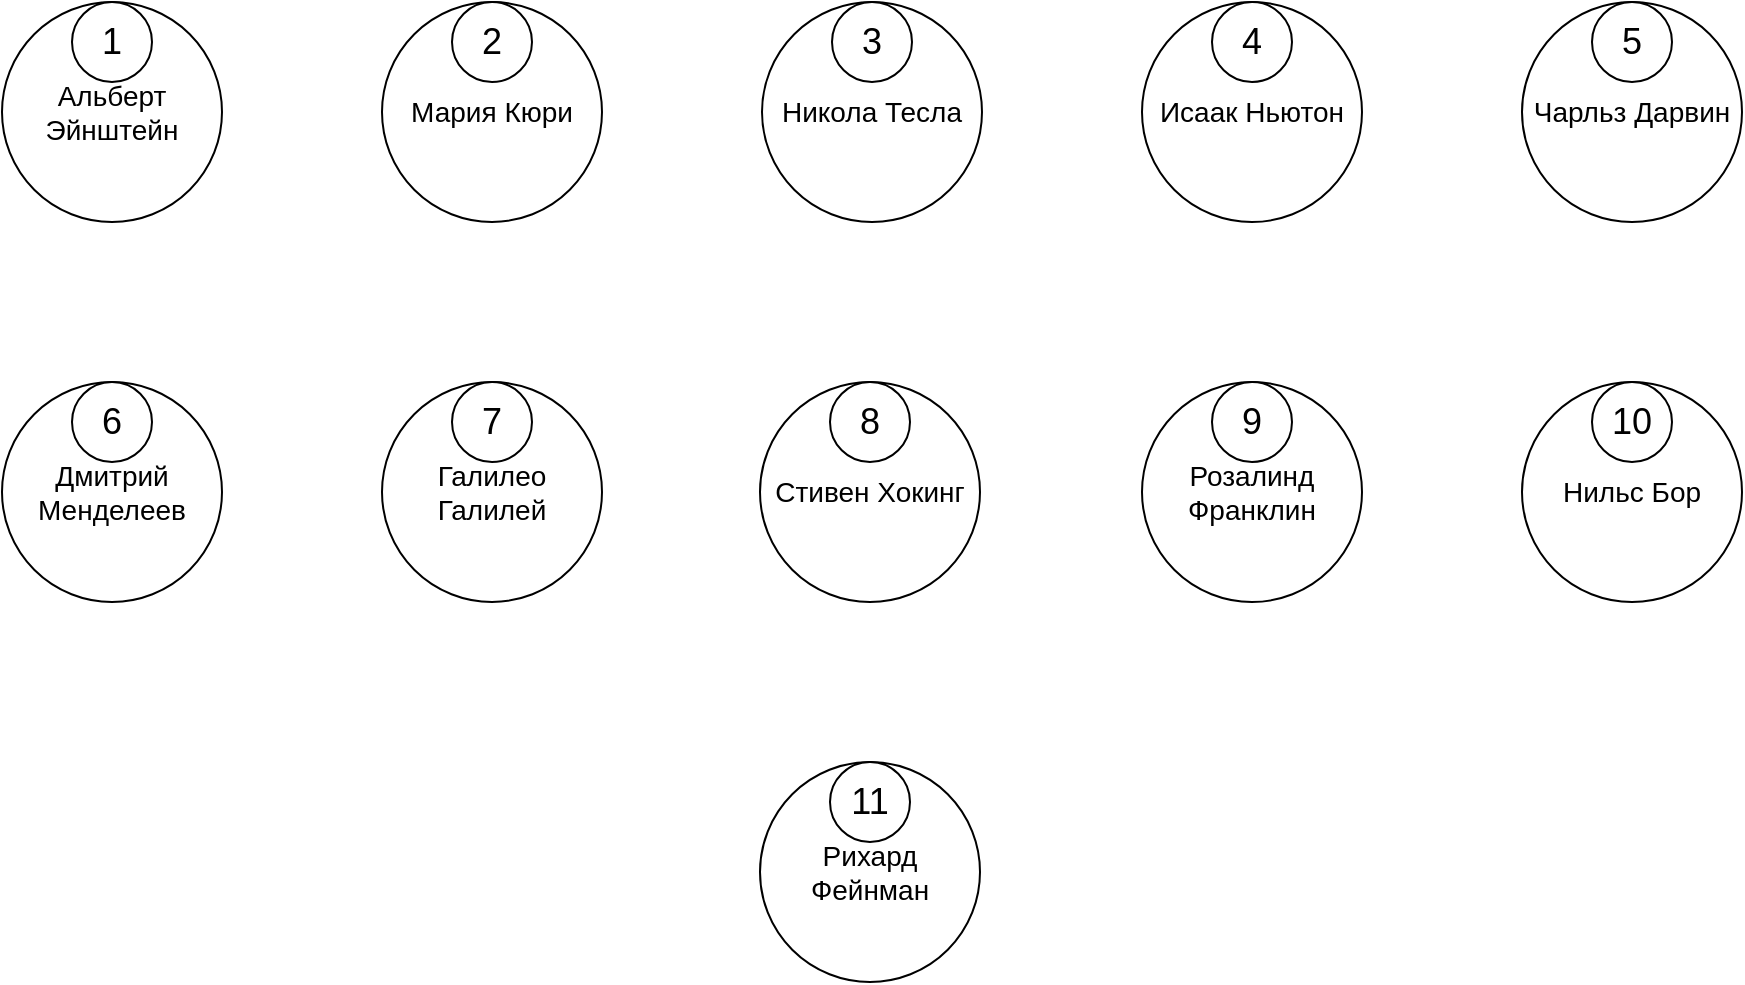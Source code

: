 <mxfile version="27.0.3" pages="6">
  <diagram name="Ученые" id="FSosY_zkdnKM43KHwlH2">
    <mxGraphModel grid="1" page="1" gridSize="10" guides="1" tooltips="1" connect="1" arrows="1" fold="1" pageScale="1" pageWidth="1169" pageHeight="1654" math="0" shadow="0">
      <root>
        <mxCell id="0" />
        <mxCell id="1" parent="0" />
        <mxCell id="dS2dpylNjVhKYefOZfNk-1" value="" style="group" connectable="0" vertex="1" parent="1">
          <mxGeometry x="150" y="120" width="870" height="490" as="geometry" />
        </mxCell>
        <mxCell id="W0reyf94FO2SUg-HXVsW-17" value="" style="group" connectable="0" vertex="1" parent="dS2dpylNjVhKYefOZfNk-1">
          <mxGeometry x="760" width="110" height="110" as="geometry" />
        </mxCell>
        <mxCell id="W0reyf94FO2SUg-HXVsW-18" value="&lt;font style=&quot;font-size: 14px;&quot;&gt;Чарльз Дарвин&lt;/font&gt;" style="ellipse;whiteSpace=wrap;html=1;aspect=fixed;" vertex="1" parent="W0reyf94FO2SUg-HXVsW-17">
          <mxGeometry width="110" height="110" as="geometry" />
        </mxCell>
        <mxCell id="W0reyf94FO2SUg-HXVsW-19" value="&lt;font style=&quot;font-size: 18px;&quot;&gt;5&lt;/font&gt;" style="ellipse;whiteSpace=wrap;html=1;aspect=fixed;" vertex="1" parent="W0reyf94FO2SUg-HXVsW-17">
          <mxGeometry x="35" width="40" height="40" as="geometry" />
        </mxCell>
        <mxCell id="W0reyf94FO2SUg-HXVsW-29" value="" style="group" connectable="0" vertex="1" parent="dS2dpylNjVhKYefOZfNk-1">
          <mxGeometry y="190" width="110" height="110" as="geometry" />
        </mxCell>
        <mxCell id="W0reyf94FO2SUg-HXVsW-30" value="&lt;font style=&quot;font-size: 14px;&quot;&gt;Дмитрий Менделеев&lt;/font&gt;" style="ellipse;whiteSpace=wrap;html=1;aspect=fixed;" vertex="1" parent="W0reyf94FO2SUg-HXVsW-29">
          <mxGeometry width="110" height="110" as="geometry" />
        </mxCell>
        <mxCell id="W0reyf94FO2SUg-HXVsW-31" value="&lt;font style=&quot;font-size: 18px;&quot;&gt;6&lt;/font&gt;" style="ellipse;whiteSpace=wrap;html=1;aspect=fixed;" vertex="1" parent="W0reyf94FO2SUg-HXVsW-29">
          <mxGeometry x="35" width="40" height="40" as="geometry" />
        </mxCell>
        <mxCell id="W0reyf94FO2SUg-HXVsW-32" value="" style="group" connectable="0" vertex="1" parent="dS2dpylNjVhKYefOZfNk-1">
          <mxGeometry x="190" y="190" width="110" height="110" as="geometry" />
        </mxCell>
        <mxCell id="W0reyf94FO2SUg-HXVsW-33" value="&lt;font style=&quot;font-size: 14px;&quot;&gt;Галилео Галилей&lt;/font&gt;" style="ellipse;whiteSpace=wrap;html=1;aspect=fixed;" vertex="1" parent="W0reyf94FO2SUg-HXVsW-32">
          <mxGeometry width="110" height="110" as="geometry" />
        </mxCell>
        <mxCell id="W0reyf94FO2SUg-HXVsW-34" value="&lt;font style=&quot;font-size: 18px;&quot;&gt;7&lt;/font&gt;" style="ellipse;whiteSpace=wrap;html=1;aspect=fixed;" vertex="1" parent="W0reyf94FO2SUg-HXVsW-32">
          <mxGeometry x="35" width="40" height="40" as="geometry" />
        </mxCell>
        <mxCell id="W0reyf94FO2SUg-HXVsW-35" value="" style="group" connectable="0" vertex="1" parent="dS2dpylNjVhKYefOZfNk-1">
          <mxGeometry x="379" y="190" width="110" height="110" as="geometry" />
        </mxCell>
        <mxCell id="W0reyf94FO2SUg-HXVsW-36" value="&lt;font style=&quot;font-size: 14px;&quot;&gt;Стивен Хокинг&lt;/font&gt;" style="ellipse;whiteSpace=wrap;html=1;aspect=fixed;" vertex="1" parent="W0reyf94FO2SUg-HXVsW-35">
          <mxGeometry width="110" height="110" as="geometry" />
        </mxCell>
        <mxCell id="W0reyf94FO2SUg-HXVsW-37" value="&lt;font style=&quot;font-size: 18px;&quot;&gt;8&lt;/font&gt;" style="ellipse;whiteSpace=wrap;html=1;aspect=fixed;" vertex="1" parent="W0reyf94FO2SUg-HXVsW-35">
          <mxGeometry x="35" width="40" height="40" as="geometry" />
        </mxCell>
        <mxCell id="W0reyf94FO2SUg-HXVsW-50" value="" style="group" connectable="0" vertex="1" parent="dS2dpylNjVhKYefOZfNk-1">
          <mxGeometry x="570" y="190" width="110" height="110" as="geometry" />
        </mxCell>
        <mxCell id="W0reyf94FO2SUg-HXVsW-51" value="&lt;font style=&quot;font-size: 14px;&quot;&gt;Розалинд Франклин&lt;/font&gt;" style="ellipse;whiteSpace=wrap;html=1;aspect=fixed;" vertex="1" parent="W0reyf94FO2SUg-HXVsW-50">
          <mxGeometry width="110" height="110" as="geometry" />
        </mxCell>
        <mxCell id="W0reyf94FO2SUg-HXVsW-52" value="&lt;font style=&quot;font-size: 18px;&quot;&gt;9&lt;/font&gt;" style="ellipse;whiteSpace=wrap;html=1;aspect=fixed;" vertex="1" parent="W0reyf94FO2SUg-HXVsW-50">
          <mxGeometry x="35" width="40" height="40" as="geometry" />
        </mxCell>
        <mxCell id="W0reyf94FO2SUg-HXVsW-53" value="" style="group" connectable="0" vertex="1" parent="dS2dpylNjVhKYefOZfNk-1">
          <mxGeometry x="760" y="190" width="110" height="110" as="geometry" />
        </mxCell>
        <mxCell id="W0reyf94FO2SUg-HXVsW-54" value="&lt;font style=&quot;font-size: 14px;&quot;&gt;Нильс Бор&lt;/font&gt;" style="ellipse;whiteSpace=wrap;html=1;aspect=fixed;" vertex="1" parent="W0reyf94FO2SUg-HXVsW-53">
          <mxGeometry width="110" height="110" as="geometry" />
        </mxCell>
        <mxCell id="W0reyf94FO2SUg-HXVsW-55" value="&lt;font style=&quot;font-size: 18px;&quot;&gt;10&lt;/font&gt;" style="ellipse;whiteSpace=wrap;html=1;aspect=fixed;" vertex="1" parent="W0reyf94FO2SUg-HXVsW-53">
          <mxGeometry x="35" width="40" height="40" as="geometry" />
        </mxCell>
        <mxCell id="W0reyf94FO2SUg-HXVsW-56" value="" style="group" connectable="0" vertex="1" parent="dS2dpylNjVhKYefOZfNk-1">
          <mxGeometry x="379" y="380" width="110" height="110" as="geometry" />
        </mxCell>
        <mxCell id="W0reyf94FO2SUg-HXVsW-57" value="&lt;font style=&quot;font-size: 14px;&quot;&gt;Рихард Фейнман&lt;/font&gt;" style="ellipse;whiteSpace=wrap;html=1;aspect=fixed;" vertex="1" parent="W0reyf94FO2SUg-HXVsW-56">
          <mxGeometry width="110" height="110" as="geometry" />
        </mxCell>
        <mxCell id="W0reyf94FO2SUg-HXVsW-58" value="&lt;font style=&quot;font-size: 18px;&quot;&gt;11&lt;/font&gt;" style="ellipse;whiteSpace=wrap;html=1;aspect=fixed;" vertex="1" parent="W0reyf94FO2SUg-HXVsW-56">
          <mxGeometry x="35" width="40" height="40" as="geometry" />
        </mxCell>
        <mxCell id="W0reyf94FO2SUg-HXVsW-4" value="" style="group" connectable="0" vertex="1" parent="dS2dpylNjVhKYefOZfNk-1">
          <mxGeometry width="110" height="110" as="geometry" />
        </mxCell>
        <mxCell id="W0reyf94FO2SUg-HXVsW-1" value="&lt;font style=&quot;font-size: 14px;&quot;&gt;Альберт Эйнштейн&lt;/font&gt;" style="ellipse;whiteSpace=wrap;html=1;aspect=fixed;" vertex="1" parent="W0reyf94FO2SUg-HXVsW-4">
          <mxGeometry width="110" height="110" as="geometry" />
        </mxCell>
        <mxCell id="W0reyf94FO2SUg-HXVsW-2" value="&lt;font style=&quot;font-size: 18px;&quot;&gt;1&lt;/font&gt;" style="ellipse;whiteSpace=wrap;html=1;aspect=fixed;" vertex="1" parent="W0reyf94FO2SUg-HXVsW-4">
          <mxGeometry x="35" width="40" height="40" as="geometry" />
        </mxCell>
        <mxCell id="W0reyf94FO2SUg-HXVsW-5" value="" style="group" connectable="0" vertex="1" parent="dS2dpylNjVhKYefOZfNk-1">
          <mxGeometry x="190" width="110" height="110" as="geometry" />
        </mxCell>
        <mxCell id="W0reyf94FO2SUg-HXVsW-6" value="&lt;font style=&quot;font-size: 14px;&quot;&gt;Мария Кюри&lt;/font&gt;" style="ellipse;whiteSpace=wrap;html=1;aspect=fixed;" vertex="1" parent="W0reyf94FO2SUg-HXVsW-5">
          <mxGeometry width="110" height="110" as="geometry" />
        </mxCell>
        <mxCell id="W0reyf94FO2SUg-HXVsW-7" value="&lt;font style=&quot;font-size: 18px;&quot;&gt;2&lt;/font&gt;" style="ellipse;whiteSpace=wrap;html=1;aspect=fixed;" vertex="1" parent="W0reyf94FO2SUg-HXVsW-5">
          <mxGeometry x="35" width="40" height="40" as="geometry" />
        </mxCell>
        <mxCell id="W0reyf94FO2SUg-HXVsW-8" value="" style="group" connectable="0" vertex="1" parent="dS2dpylNjVhKYefOZfNk-1">
          <mxGeometry x="380" width="110" height="110" as="geometry" />
        </mxCell>
        <mxCell id="W0reyf94FO2SUg-HXVsW-9" value="&lt;span style=&quot;font-size: 14px;&quot;&gt;Никола Тесла&lt;/span&gt;" style="ellipse;whiteSpace=wrap;html=1;aspect=fixed;" vertex="1" parent="W0reyf94FO2SUg-HXVsW-8">
          <mxGeometry width="110" height="110" as="geometry" />
        </mxCell>
        <mxCell id="W0reyf94FO2SUg-HXVsW-10" value="&lt;font style=&quot;font-size: 18px;&quot;&gt;3&lt;/font&gt;" style="ellipse;whiteSpace=wrap;html=1;aspect=fixed;" vertex="1" parent="W0reyf94FO2SUg-HXVsW-8">
          <mxGeometry x="35" width="40" height="40" as="geometry" />
        </mxCell>
        <mxCell id="W0reyf94FO2SUg-HXVsW-11" value="" style="group" connectable="0" vertex="1" parent="dS2dpylNjVhKYefOZfNk-1">
          <mxGeometry x="570" width="110" height="110" as="geometry" />
        </mxCell>
        <mxCell id="W0reyf94FO2SUg-HXVsW-12" value="&lt;font style=&quot;font-size: 14px;&quot;&gt;Исаак Ньютон&lt;/font&gt;" style="ellipse;whiteSpace=wrap;html=1;aspect=fixed;" vertex="1" parent="W0reyf94FO2SUg-HXVsW-11">
          <mxGeometry width="110" height="110" as="geometry" />
        </mxCell>
        <mxCell id="W0reyf94FO2SUg-HXVsW-13" value="&lt;font style=&quot;font-size: 18px;&quot;&gt;4&lt;/font&gt;" style="ellipse;whiteSpace=wrap;html=1;aspect=fixed;" vertex="1" parent="W0reyf94FO2SUg-HXVsW-11">
          <mxGeometry x="35" width="40" height="40" as="geometry" />
        </mxCell>
      </root>
    </mxGraphModel>
  </diagram>
  <diagram id="CyqOXjldwTWYkoTip8ke" name="Открытия">
    <mxGraphModel grid="1" page="1" gridSize="10" guides="1" tooltips="1" connect="1" arrows="1" fold="1" pageScale="1" pageWidth="1169" pageHeight="1654" math="0" shadow="0">
      <root>
        <mxCell id="0" />
        <mxCell id="1" parent="0" />
        <mxCell id="yKNImNpj4s1Ma0gEtTXq-1" value="" style="group" connectable="0" vertex="1" parent="1">
          <mxGeometry x="130" y="80" width="950" height="540" as="geometry" />
        </mxCell>
        <mxCell id="FtanLPU5uLY7INzYZFFX-3" value="" style="group" connectable="0" vertex="1" parent="yKNImNpj4s1Ma0gEtTXq-1">
          <mxGeometry width="220" height="150" as="geometry" />
        </mxCell>
        <mxCell id="FtanLPU5uLY7INzYZFFX-1" value="&lt;font style=&quot;font-size: 18px;&quot;&gt;Теория&amp;nbsp;&lt;/font&gt;&lt;div&gt;&lt;font style=&quot;font-size: 18px;&quot;&gt;относительности&lt;/font&gt;&lt;/div&gt;" style="ellipse;shape=cloud;whiteSpace=wrap;html=1;" vertex="1" parent="FtanLPU5uLY7INzYZFFX-3">
          <mxGeometry width="220" height="150" as="geometry" />
        </mxCell>
        <mxCell id="FtanLPU5uLY7INzYZFFX-2" value="&lt;font style=&quot;font-size: 18px;&quot;&gt;1&lt;/font&gt;" style="ellipse;shape=cloud;whiteSpace=wrap;html=1;" vertex="1" parent="FtanLPU5uLY7INzYZFFX-3">
          <mxGeometry x="50" width="85" height="60" as="geometry" />
        </mxCell>
        <mxCell id="FtanLPU5uLY7INzYZFFX-8" value="" style="group" connectable="0" vertex="1" parent="yKNImNpj4s1Ma0gEtTXq-1">
          <mxGeometry x="250" width="220" height="150" as="geometry" />
        </mxCell>
        <mxCell id="FtanLPU5uLY7INzYZFFX-9" value="&lt;font style=&quot;font-size: 18px;&quot;&gt;Радиоактивность&lt;/font&gt;" style="ellipse;shape=cloud;whiteSpace=wrap;html=1;" vertex="1" parent="FtanLPU5uLY7INzYZFFX-8">
          <mxGeometry width="220" height="150" as="geometry" />
        </mxCell>
        <mxCell id="FtanLPU5uLY7INzYZFFX-10" value="&lt;font style=&quot;font-size: 18px;&quot;&gt;2&lt;/font&gt;" style="ellipse;shape=cloud;whiteSpace=wrap;html=1;" vertex="1" parent="FtanLPU5uLY7INzYZFFX-8">
          <mxGeometry x="50" width="85" height="60" as="geometry" />
        </mxCell>
        <mxCell id="FtanLPU5uLY7INzYZFFX-11" value="" style="group" connectable="0" vertex="1" parent="yKNImNpj4s1Ma0gEtTXq-1">
          <mxGeometry x="490" width="220" height="150" as="geometry" />
        </mxCell>
        <mxCell id="FtanLPU5uLY7INzYZFFX-12" value="&lt;font style=&quot;font-size: 18px;&quot;&gt;Переменный ток&lt;/font&gt;" style="ellipse;shape=cloud;whiteSpace=wrap;html=1;" vertex="1" parent="FtanLPU5uLY7INzYZFFX-11">
          <mxGeometry width="220" height="150" as="geometry" />
        </mxCell>
        <mxCell id="FtanLPU5uLY7INzYZFFX-13" value="&lt;font style=&quot;font-size: 18px;&quot;&gt;3&lt;/font&gt;" style="ellipse;shape=cloud;whiteSpace=wrap;html=1;" vertex="1" parent="FtanLPU5uLY7INzYZFFX-11">
          <mxGeometry x="50" width="85" height="60" as="geometry" />
        </mxCell>
        <mxCell id="FtanLPU5uLY7INzYZFFX-14" value="" style="group" connectable="0" vertex="1" parent="yKNImNpj4s1Ma0gEtTXq-1">
          <mxGeometry x="730" width="220" height="150" as="geometry" />
        </mxCell>
        <mxCell id="FtanLPU5uLY7INzYZFFX-15" value="&lt;font style=&quot;font-size: 18px;&quot;&gt;Закон всемирного тяготения&lt;/font&gt;" style="ellipse;shape=cloud;whiteSpace=wrap;html=1;" vertex="1" parent="FtanLPU5uLY7INzYZFFX-14">
          <mxGeometry width="220" height="150" as="geometry" />
        </mxCell>
        <mxCell id="FtanLPU5uLY7INzYZFFX-16" value="&lt;font style=&quot;font-size: 18px;&quot;&gt;4&lt;/font&gt;" style="ellipse;shape=cloud;whiteSpace=wrap;html=1;" vertex="1" parent="FtanLPU5uLY7INzYZFFX-14">
          <mxGeometry x="50" width="85" height="60" as="geometry" />
        </mxCell>
        <mxCell id="FtanLPU5uLY7INzYZFFX-17" value="" style="group" connectable="0" vertex="1" parent="yKNImNpj4s1Ma0gEtTXq-1">
          <mxGeometry y="200" width="220" height="150" as="geometry" />
        </mxCell>
        <mxCell id="FtanLPU5uLY7INzYZFFX-18" value="&lt;font style=&quot;font-size: 18px;&quot;&gt;Теория эволюции&lt;/font&gt;" style="ellipse;shape=cloud;whiteSpace=wrap;html=1;" vertex="1" parent="FtanLPU5uLY7INzYZFFX-17">
          <mxGeometry width="220" height="150" as="geometry" />
        </mxCell>
        <mxCell id="FtanLPU5uLY7INzYZFFX-19" value="&lt;font style=&quot;font-size: 18px;&quot;&gt;5&lt;/font&gt;" style="ellipse;shape=cloud;whiteSpace=wrap;html=1;" vertex="1" parent="FtanLPU5uLY7INzYZFFX-17">
          <mxGeometry x="50" width="85" height="60" as="geometry" />
        </mxCell>
        <mxCell id="FtanLPU5uLY7INzYZFFX-20" value="" style="group" connectable="0" vertex="1" parent="yKNImNpj4s1Ma0gEtTXq-1">
          <mxGeometry x="250" y="200" width="220" height="150" as="geometry" />
        </mxCell>
        <mxCell id="FtanLPU5uLY7INzYZFFX-21" value="&lt;font style=&quot;font-size: 18px;&quot;&gt;Периодическая&amp;nbsp;&lt;/font&gt;&lt;div&gt;&lt;font style=&quot;font-size: 18px;&quot;&gt;таблица&lt;/font&gt;&lt;/div&gt;" style="ellipse;shape=cloud;whiteSpace=wrap;html=1;" vertex="1" parent="FtanLPU5uLY7INzYZFFX-20">
          <mxGeometry width="220" height="150" as="geometry" />
        </mxCell>
        <mxCell id="FtanLPU5uLY7INzYZFFX-22" value="&lt;font style=&quot;font-size: 18px;&quot;&gt;6&lt;/font&gt;" style="ellipse;shape=cloud;whiteSpace=wrap;html=1;" vertex="1" parent="FtanLPU5uLY7INzYZFFX-20">
          <mxGeometry x="50" width="85" height="60" as="geometry" />
        </mxCell>
        <mxCell id="FtanLPU5uLY7INzYZFFX-23" value="" style="group" connectable="0" vertex="1" parent="yKNImNpj4s1Ma0gEtTXq-1">
          <mxGeometry x="500" y="200" width="220" height="150" as="geometry" />
        </mxCell>
        <mxCell id="FtanLPU5uLY7INzYZFFX-24" value="&lt;font style=&quot;font-size: 18px;&quot;&gt;Гелиоцентризм&lt;/font&gt;" style="ellipse;shape=cloud;whiteSpace=wrap;html=1;" vertex="1" parent="FtanLPU5uLY7INzYZFFX-23">
          <mxGeometry width="220" height="150" as="geometry" />
        </mxCell>
        <mxCell id="FtanLPU5uLY7INzYZFFX-25" value="&lt;font style=&quot;font-size: 18px;&quot;&gt;7&lt;/font&gt;" style="ellipse;shape=cloud;whiteSpace=wrap;html=1;" vertex="1" parent="FtanLPU5uLY7INzYZFFX-23">
          <mxGeometry x="50" width="85" height="60" as="geometry" />
        </mxCell>
        <mxCell id="FtanLPU5uLY7INzYZFFX-26" value="" style="group" connectable="0" vertex="1" parent="yKNImNpj4s1Ma0gEtTXq-1">
          <mxGeometry x="730" y="200" width="220" height="150" as="geometry" />
        </mxCell>
        <mxCell id="FtanLPU5uLY7INzYZFFX-27" value="&lt;font style=&quot;font-size: 18px;&quot;&gt;Излучение Хокинга&lt;/font&gt;" style="ellipse;shape=cloud;whiteSpace=wrap;html=1;" vertex="1" parent="FtanLPU5uLY7INzYZFFX-26">
          <mxGeometry width="220" height="150" as="geometry" />
        </mxCell>
        <mxCell id="FtanLPU5uLY7INzYZFFX-28" value="&lt;font style=&quot;font-size: 18px;&quot;&gt;8&lt;/font&gt;" style="ellipse;shape=cloud;whiteSpace=wrap;html=1;" vertex="1" parent="FtanLPU5uLY7INzYZFFX-26">
          <mxGeometry x="50" width="85" height="60" as="geometry" />
        </mxCell>
        <mxCell id="FtanLPU5uLY7INzYZFFX-29" value="" style="group" connectable="0" vertex="1" parent="yKNImNpj4s1Ma0gEtTXq-1">
          <mxGeometry x="10" y="390" width="220" height="150" as="geometry" />
        </mxCell>
        <mxCell id="FtanLPU5uLY7INzYZFFX-30" value="&lt;font style=&quot;font-size: 18px;&quot;&gt;Структура ДНК&lt;/font&gt;" style="ellipse;shape=cloud;whiteSpace=wrap;html=1;" vertex="1" parent="FtanLPU5uLY7INzYZFFX-29">
          <mxGeometry width="220" height="150" as="geometry" />
        </mxCell>
        <mxCell id="FtanLPU5uLY7INzYZFFX-31" value="&lt;font style=&quot;font-size: 18px;&quot;&gt;9&lt;/font&gt;" style="ellipse;shape=cloud;whiteSpace=wrap;html=1;" vertex="1" parent="FtanLPU5uLY7INzYZFFX-29">
          <mxGeometry x="50" width="85" height="60" as="geometry" />
        </mxCell>
        <mxCell id="FtanLPU5uLY7INzYZFFX-32" value="" style="group" connectable="0" vertex="1" parent="yKNImNpj4s1Ma0gEtTXq-1">
          <mxGeometry x="250" y="390" width="220" height="150" as="geometry" />
        </mxCell>
        <mxCell id="FtanLPU5uLY7INzYZFFX-33" value="&lt;font style=&quot;font-size: 18px;&quot;&gt;Модель атома&lt;/font&gt;" style="ellipse;shape=cloud;whiteSpace=wrap;html=1;" vertex="1" parent="FtanLPU5uLY7INzYZFFX-32">
          <mxGeometry width="220" height="150" as="geometry" />
        </mxCell>
        <mxCell id="FtanLPU5uLY7INzYZFFX-34" value="&lt;font style=&quot;font-size: 18px;&quot;&gt;10&lt;/font&gt;" style="ellipse;shape=cloud;whiteSpace=wrap;html=1;" vertex="1" parent="FtanLPU5uLY7INzYZFFX-32">
          <mxGeometry x="50" width="85" height="60" as="geometry" />
        </mxCell>
        <mxCell id="POwvUXF15jpGilBEKkP7-3" value="" style="group" connectable="0" vertex="1" parent="yKNImNpj4s1Ma0gEtTXq-1">
          <mxGeometry x="500" y="390" width="220" height="150" as="geometry" />
        </mxCell>
        <mxCell id="POwvUXF15jpGilBEKkP7-4" value="&lt;font style=&quot;font-size: 18px;&quot;&gt;Квантовая электродинамика&lt;/font&gt;" style="ellipse;shape=cloud;whiteSpace=wrap;html=1;" vertex="1" parent="POwvUXF15jpGilBEKkP7-3">
          <mxGeometry width="220" height="150" as="geometry" />
        </mxCell>
        <mxCell id="POwvUXF15jpGilBEKkP7-5" value="&lt;font style=&quot;font-size: 18px;&quot;&gt;11&lt;/font&gt;" style="ellipse;shape=cloud;whiteSpace=wrap;html=1;" vertex="1" parent="POwvUXF15jpGilBEKkP7-3">
          <mxGeometry x="50" width="85" height="60" as="geometry" />
        </mxCell>
      </root>
    </mxGraphModel>
  </diagram>
  <diagram id="yFcLY7EISpskYWX1GzED" name="Области открытий">
    <mxGraphModel grid="1" page="1" gridSize="10" guides="1" tooltips="1" connect="1" arrows="1" fold="1" pageScale="1" pageWidth="1169" pageHeight="1654" math="0" shadow="0">
      <root>
        <mxCell id="0" />
        <mxCell id="1" parent="0" />
        <mxCell id="O7xO8HQiQ3wJAk5pu-F3-1" value="" style="group" connectable="0" vertex="1" parent="1">
          <mxGeometry x="74" y="80" width="1020" height="240" as="geometry" />
        </mxCell>
        <mxCell id="GnaGOppHM2-ejsaUhY-A-8" value="" style="group" connectable="0" vertex="1" parent="O7xO8HQiQ3wJAk5pu-F3-1">
          <mxGeometry width="140" height="80" as="geometry" />
        </mxCell>
        <mxCell id="GnaGOppHM2-ejsaUhY-A-10" value="" style="group" connectable="0" vertex="1" parent="GnaGOppHM2-ejsaUhY-A-8">
          <mxGeometry width="140" height="80" as="geometry" />
        </mxCell>
        <mxCell id="GnaGOppHM2-ejsaUhY-A-1" value="&lt;div&gt;&lt;br&gt;&lt;/div&gt;Физика" style="rounded=0;whiteSpace=wrap;html=1;" vertex="1" parent="GnaGOppHM2-ejsaUhY-A-10">
          <mxGeometry width="140" height="80" as="geometry" />
        </mxCell>
        <mxCell id="GnaGOppHM2-ejsaUhY-A-2" value="&lt;font style=&quot;font-size: 18px;&quot;&gt;1&lt;/font&gt;" style="rounded=0;whiteSpace=wrap;html=1;" vertex="1" parent="GnaGOppHM2-ejsaUhY-A-10">
          <mxGeometry x="35" width="70" height="30" as="geometry" />
        </mxCell>
        <mxCell id="GnaGOppHM2-ejsaUhY-A-12" value="" style="group" connectable="0" vertex="1" parent="O7xO8HQiQ3wJAk5pu-F3-1">
          <mxGeometry x="220" width="140" height="80" as="geometry" />
        </mxCell>
        <mxCell id="GnaGOppHM2-ejsaUhY-A-13" value="" style="group" connectable="0" vertex="1" parent="GnaGOppHM2-ejsaUhY-A-12">
          <mxGeometry width="140" height="80" as="geometry" />
        </mxCell>
        <mxCell id="GnaGOppHM2-ejsaUhY-A-14" value="&lt;div&gt;&lt;br&gt;&lt;/div&gt;Химия" style="rounded=0;whiteSpace=wrap;html=1;" vertex="1" parent="GnaGOppHM2-ejsaUhY-A-13">
          <mxGeometry width="140" height="80" as="geometry" />
        </mxCell>
        <mxCell id="GnaGOppHM2-ejsaUhY-A-15" value="&lt;font style=&quot;font-size: 18px;&quot;&gt;2&lt;/font&gt;" style="rounded=0;whiteSpace=wrap;html=1;" vertex="1" parent="GnaGOppHM2-ejsaUhY-A-13">
          <mxGeometry x="35" width="70" height="30" as="geometry" />
        </mxCell>
        <mxCell id="GnaGOppHM2-ejsaUhY-A-16" value="" style="group" connectable="0" vertex="1" parent="O7xO8HQiQ3wJAk5pu-F3-1">
          <mxGeometry x="440" width="140" height="80" as="geometry" />
        </mxCell>
        <mxCell id="GnaGOppHM2-ejsaUhY-A-17" value="" style="group" connectable="0" vertex="1" parent="GnaGOppHM2-ejsaUhY-A-16">
          <mxGeometry width="140" height="80" as="geometry" />
        </mxCell>
        <mxCell id="GnaGOppHM2-ejsaUhY-A-18" value="&lt;div&gt;&lt;br&gt;&lt;/div&gt;Биология" style="rounded=0;whiteSpace=wrap;html=1;" vertex="1" parent="GnaGOppHM2-ejsaUhY-A-17">
          <mxGeometry width="140" height="80" as="geometry" />
        </mxCell>
        <mxCell id="GnaGOppHM2-ejsaUhY-A-19" value="&lt;font style=&quot;font-size: 18px;&quot;&gt;3&lt;/font&gt;" style="rounded=0;whiteSpace=wrap;html=1;" vertex="1" parent="GnaGOppHM2-ejsaUhY-A-17">
          <mxGeometry x="35" width="70" height="30" as="geometry" />
        </mxCell>
        <mxCell id="GnaGOppHM2-ejsaUhY-A-20" value="" style="group" connectable="0" vertex="1" parent="O7xO8HQiQ3wJAk5pu-F3-1">
          <mxGeometry x="660" width="140" height="80" as="geometry" />
        </mxCell>
        <mxCell id="GnaGOppHM2-ejsaUhY-A-21" value="" style="group" connectable="0" vertex="1" parent="GnaGOppHM2-ejsaUhY-A-20">
          <mxGeometry width="140" height="80" as="geometry" />
        </mxCell>
        <mxCell id="GnaGOppHM2-ejsaUhY-A-22" value="&lt;div&gt;&lt;br&gt;&lt;/div&gt;Астрономия" style="rounded=0;whiteSpace=wrap;html=1;" vertex="1" parent="GnaGOppHM2-ejsaUhY-A-21">
          <mxGeometry width="140" height="80" as="geometry" />
        </mxCell>
        <mxCell id="GnaGOppHM2-ejsaUhY-A-23" value="&lt;font style=&quot;font-size: 18px;&quot;&gt;4&lt;/font&gt;" style="rounded=0;whiteSpace=wrap;html=1;" vertex="1" parent="GnaGOppHM2-ejsaUhY-A-21">
          <mxGeometry x="35" width="70" height="30" as="geometry" />
        </mxCell>
        <mxCell id="5qJL8sJri6c3D2lMuEYC-1" value="" style="group" connectable="0" vertex="1" parent="O7xO8HQiQ3wJAk5pu-F3-1">
          <mxGeometry x="880" width="140" height="80" as="geometry" />
        </mxCell>
        <mxCell id="5qJL8sJri6c3D2lMuEYC-2" value="" style="group" connectable="0" vertex="1" parent="5qJL8sJri6c3D2lMuEYC-1">
          <mxGeometry width="140" height="80" as="geometry" />
        </mxCell>
        <mxCell id="5qJL8sJri6c3D2lMuEYC-3" value="&lt;div&gt;&lt;br&gt;&lt;/div&gt;Математика" style="rounded=0;whiteSpace=wrap;html=1;" vertex="1" parent="5qJL8sJri6c3D2lMuEYC-2">
          <mxGeometry width="140" height="80" as="geometry" />
        </mxCell>
        <mxCell id="5qJL8sJri6c3D2lMuEYC-4" value="&lt;font style=&quot;font-size: 18px;&quot;&gt;5&lt;/font&gt;" style="rounded=0;whiteSpace=wrap;html=1;" vertex="1" parent="5qJL8sJri6c3D2lMuEYC-2">
          <mxGeometry x="35" width="70" height="30" as="geometry" />
        </mxCell>
        <mxCell id="5qJL8sJri6c3D2lMuEYC-6" value="" style="group" connectable="0" vertex="1" parent="O7xO8HQiQ3wJAk5pu-F3-1">
          <mxGeometry y="160" width="140" height="80" as="geometry" />
        </mxCell>
        <mxCell id="5qJL8sJri6c3D2lMuEYC-7" value="" style="group" connectable="0" vertex="1" parent="5qJL8sJri6c3D2lMuEYC-6">
          <mxGeometry width="140" height="80" as="geometry" />
        </mxCell>
        <mxCell id="5qJL8sJri6c3D2lMuEYC-8" value="&lt;div&gt;&lt;br&gt;&lt;/div&gt;Генетика" style="rounded=0;whiteSpace=wrap;html=1;" vertex="1" parent="5qJL8sJri6c3D2lMuEYC-7">
          <mxGeometry width="140" height="80" as="geometry" />
        </mxCell>
        <mxCell id="5qJL8sJri6c3D2lMuEYC-9" value="&lt;font style=&quot;font-size: 18px;&quot;&gt;6&lt;/font&gt;" style="rounded=0;whiteSpace=wrap;html=1;" vertex="1" parent="5qJL8sJri6c3D2lMuEYC-7">
          <mxGeometry x="35" width="70" height="30" as="geometry" />
        </mxCell>
        <mxCell id="5qJL8sJri6c3D2lMuEYC-10" value="" style="group" connectable="0" vertex="1" parent="O7xO8HQiQ3wJAk5pu-F3-1">
          <mxGeometry x="220" y="160" width="140" height="80" as="geometry" />
        </mxCell>
        <mxCell id="5qJL8sJri6c3D2lMuEYC-11" value="" style="group" connectable="0" vertex="1" parent="5qJL8sJri6c3D2lMuEYC-10">
          <mxGeometry width="140" height="80" as="geometry" />
        </mxCell>
        <mxCell id="5qJL8sJri6c3D2lMuEYC-12" value="&lt;div&gt;&lt;br&gt;&lt;/div&gt;Квантовая механика" style="rounded=0;whiteSpace=wrap;html=1;" vertex="1" parent="5qJL8sJri6c3D2lMuEYC-11">
          <mxGeometry width="140" height="80" as="geometry" />
        </mxCell>
        <mxCell id="5qJL8sJri6c3D2lMuEYC-13" value="&lt;font style=&quot;font-size: 18px;&quot;&gt;7&lt;/font&gt;" style="rounded=0;whiteSpace=wrap;html=1;" vertex="1" parent="5qJL8sJri6c3D2lMuEYC-11">
          <mxGeometry x="35" width="70" height="30" as="geometry" />
        </mxCell>
        <mxCell id="5qJL8sJri6c3D2lMuEYC-14" value="" style="group" connectable="0" vertex="1" parent="O7xO8HQiQ3wJAk5pu-F3-1">
          <mxGeometry x="441" y="160" width="140" height="80" as="geometry" />
        </mxCell>
        <mxCell id="5qJL8sJri6c3D2lMuEYC-15" value="" style="group" connectable="0" vertex="1" parent="5qJL8sJri6c3D2lMuEYC-14">
          <mxGeometry width="140" height="80" as="geometry" />
        </mxCell>
        <mxCell id="5qJL8sJri6c3D2lMuEYC-16" value="&lt;div&gt;&lt;br&gt;&lt;/div&gt;Электродинамика" style="rounded=0;whiteSpace=wrap;html=1;" vertex="1" parent="5qJL8sJri6c3D2lMuEYC-15">
          <mxGeometry width="140" height="80" as="geometry" />
        </mxCell>
        <mxCell id="5qJL8sJri6c3D2lMuEYC-17" value="&lt;span style=&quot;font-size: 18px;&quot;&gt;8&lt;/span&gt;" style="rounded=0;whiteSpace=wrap;html=1;" vertex="1" parent="5qJL8sJri6c3D2lMuEYC-15">
          <mxGeometry x="35" width="70" height="30" as="geometry" />
        </mxCell>
        <mxCell id="5qJL8sJri6c3D2lMuEYC-18" value="" style="group" connectable="0" vertex="1" parent="O7xO8HQiQ3wJAk5pu-F3-1">
          <mxGeometry x="660" y="160" width="140" height="80" as="geometry" />
        </mxCell>
        <mxCell id="5qJL8sJri6c3D2lMuEYC-19" value="" style="group" connectable="0" vertex="1" parent="5qJL8sJri6c3D2lMuEYC-18">
          <mxGeometry width="140" height="80" as="geometry" />
        </mxCell>
        <mxCell id="5qJL8sJri6c3D2lMuEYC-20" value="&lt;div&gt;&lt;br&gt;&lt;/div&gt;Термодинамика" style="rounded=0;whiteSpace=wrap;html=1;" vertex="1" parent="5qJL8sJri6c3D2lMuEYC-19">
          <mxGeometry width="140" height="80" as="geometry" />
        </mxCell>
        <mxCell id="5qJL8sJri6c3D2lMuEYC-21" value="&lt;font style=&quot;font-size: 18px;&quot;&gt;9&lt;/font&gt;" style="rounded=0;whiteSpace=wrap;html=1;" vertex="1" parent="5qJL8sJri6c3D2lMuEYC-19">
          <mxGeometry x="35" width="70" height="30" as="geometry" />
        </mxCell>
        <mxCell id="5qJL8sJri6c3D2lMuEYC-22" value="" style="group" connectable="0" vertex="1" parent="O7xO8HQiQ3wJAk5pu-F3-1">
          <mxGeometry x="880" y="160" width="140" height="80" as="geometry" />
        </mxCell>
        <mxCell id="5qJL8sJri6c3D2lMuEYC-23" value="" style="group" connectable="0" vertex="1" parent="5qJL8sJri6c3D2lMuEYC-22">
          <mxGeometry width="140" height="80" as="geometry" />
        </mxCell>
        <mxCell id="5qJL8sJri6c3D2lMuEYC-24" value="&lt;div&gt;&lt;br&gt;&lt;/div&gt;Ядерная физика" style="rounded=0;whiteSpace=wrap;html=1;" vertex="1" parent="5qJL8sJri6c3D2lMuEYC-23">
          <mxGeometry width="140" height="80" as="geometry" />
        </mxCell>
        <mxCell id="5qJL8sJri6c3D2lMuEYC-25" value="&lt;font style=&quot;font-size: 18px;&quot;&gt;10&lt;/font&gt;" style="rounded=0;whiteSpace=wrap;html=1;" vertex="1" parent="5qJL8sJri6c3D2lMuEYC-23">
          <mxGeometry x="35" width="70" height="30" as="geometry" />
        </mxCell>
      </root>
    </mxGraphModel>
  </diagram>
  <diagram id="rEmLvxYKOq363G_DSeyH" name="Ученый - Открытие">
    <mxGraphModel grid="1" page="1" gridSize="10" guides="1" tooltips="1" connect="1" arrows="1" fold="1" pageScale="1" pageWidth="1169" pageHeight="1654" math="0" shadow="0">
      <root>
        <mxCell id="0" />
        <mxCell id="1" parent="0" />
        <mxCell id="pYKbQhfk9pX9I606Agzi-2" value="" style="group" connectable="0" vertex="1" parent="1">
          <mxGeometry x="910" y="280" width="110" height="110" as="geometry" />
        </mxCell>
        <mxCell id="pYKbQhfk9pX9I606Agzi-3" value="&lt;font style=&quot;font-size: 14px;&quot;&gt;Чарльз Дарвин&lt;/font&gt;" style="ellipse;whiteSpace=wrap;html=1;aspect=fixed;" vertex="1" parent="pYKbQhfk9pX9I606Agzi-2">
          <mxGeometry width="110" height="110" as="geometry" />
        </mxCell>
        <mxCell id="pYKbQhfk9pX9I606Agzi-4" value="&lt;font style=&quot;font-size: 18px;&quot;&gt;5&lt;/font&gt;" style="ellipse;whiteSpace=wrap;html=1;aspect=fixed;" vertex="1" parent="pYKbQhfk9pX9I606Agzi-2">
          <mxGeometry x="35" width="40" height="40" as="geometry" />
        </mxCell>
        <mxCell id="pYKbQhfk9pX9I606Agzi-5" value="" style="group" connectable="0" vertex="1" parent="1">
          <mxGeometry x="150" y="640" width="110" height="110" as="geometry" />
        </mxCell>
        <mxCell id="pYKbQhfk9pX9I606Agzi-6" value="&lt;font style=&quot;font-size: 14px;&quot;&gt;Дмитрий Менделеев&lt;/font&gt;" style="ellipse;whiteSpace=wrap;html=1;aspect=fixed;" vertex="1" parent="pYKbQhfk9pX9I606Agzi-5">
          <mxGeometry width="110" height="110" as="geometry" />
        </mxCell>
        <mxCell id="pYKbQhfk9pX9I606Agzi-7" value="&lt;font style=&quot;font-size: 18px;&quot;&gt;6&lt;/font&gt;" style="ellipse;whiteSpace=wrap;html=1;aspect=fixed;" vertex="1" parent="pYKbQhfk9pX9I606Agzi-5">
          <mxGeometry x="35" width="40" height="40" as="geometry" />
        </mxCell>
        <mxCell id="pYKbQhfk9pX9I606Agzi-8" value="" style="group" connectable="0" vertex="1" parent="1">
          <mxGeometry x="340" y="640" width="110" height="110" as="geometry" />
        </mxCell>
        <mxCell id="pYKbQhfk9pX9I606Agzi-9" value="&lt;font style=&quot;font-size: 14px;&quot;&gt;Галилео Галилей&lt;/font&gt;" style="ellipse;whiteSpace=wrap;html=1;aspect=fixed;" vertex="1" parent="pYKbQhfk9pX9I606Agzi-8">
          <mxGeometry width="110" height="110" as="geometry" />
        </mxCell>
        <mxCell id="pYKbQhfk9pX9I606Agzi-10" value="&lt;font style=&quot;font-size: 18px;&quot;&gt;7&lt;/font&gt;" style="ellipse;whiteSpace=wrap;html=1;aspect=fixed;" vertex="1" parent="pYKbQhfk9pX9I606Agzi-8">
          <mxGeometry x="35" width="40" height="40" as="geometry" />
        </mxCell>
        <mxCell id="pYKbQhfk9pX9I606Agzi-11" value="" style="group" connectable="0" vertex="1" parent="1">
          <mxGeometry x="530" y="640" width="110" height="110" as="geometry" />
        </mxCell>
        <mxCell id="pYKbQhfk9pX9I606Agzi-12" value="&lt;font style=&quot;font-size: 14px;&quot;&gt;Стивен Хокинг&lt;/font&gt;" style="ellipse;whiteSpace=wrap;html=1;aspect=fixed;" vertex="1" parent="pYKbQhfk9pX9I606Agzi-11">
          <mxGeometry width="110" height="110" as="geometry" />
        </mxCell>
        <mxCell id="pYKbQhfk9pX9I606Agzi-13" value="&lt;font style=&quot;font-size: 18px;&quot;&gt;8&lt;/font&gt;" style="ellipse;whiteSpace=wrap;html=1;aspect=fixed;" vertex="1" parent="pYKbQhfk9pX9I606Agzi-11">
          <mxGeometry x="35" width="40" height="40" as="geometry" />
        </mxCell>
        <mxCell id="pYKbQhfk9pX9I606Agzi-14" value="" style="group" connectable="0" vertex="1" parent="1">
          <mxGeometry x="720" y="640" width="110" height="110" as="geometry" />
        </mxCell>
        <mxCell id="pYKbQhfk9pX9I606Agzi-15" value="&lt;font style=&quot;font-size: 14px;&quot;&gt;Розалинд Франклин&lt;/font&gt;" style="ellipse;whiteSpace=wrap;html=1;aspect=fixed;" vertex="1" parent="pYKbQhfk9pX9I606Agzi-14">
          <mxGeometry width="110" height="110" as="geometry" />
        </mxCell>
        <mxCell id="pYKbQhfk9pX9I606Agzi-16" value="&lt;font style=&quot;font-size: 18px;&quot;&gt;9&lt;/font&gt;" style="ellipse;whiteSpace=wrap;html=1;aspect=fixed;" vertex="1" parent="pYKbQhfk9pX9I606Agzi-14">
          <mxGeometry x="35" width="40" height="40" as="geometry" />
        </mxCell>
        <mxCell id="pYKbQhfk9pX9I606Agzi-17" value="" style="group" connectable="0" vertex="1" parent="1">
          <mxGeometry x="910" y="640" width="110" height="110" as="geometry" />
        </mxCell>
        <mxCell id="pYKbQhfk9pX9I606Agzi-18" value="&lt;font style=&quot;font-size: 14px;&quot;&gt;Нильс Бор&lt;/font&gt;" style="ellipse;whiteSpace=wrap;html=1;aspect=fixed;" vertex="1" parent="pYKbQhfk9pX9I606Agzi-17">
          <mxGeometry width="110" height="110" as="geometry" />
        </mxCell>
        <mxCell id="pYKbQhfk9pX9I606Agzi-19" value="&lt;font style=&quot;font-size: 18px;&quot;&gt;10&lt;/font&gt;" style="ellipse;whiteSpace=wrap;html=1;aspect=fixed;" vertex="1" parent="pYKbQhfk9pX9I606Agzi-17">
          <mxGeometry x="35" width="40" height="40" as="geometry" />
        </mxCell>
        <mxCell id="pYKbQhfk9pX9I606Agzi-20" value="" style="group" connectable="0" vertex="1" parent="1">
          <mxGeometry x="530" y="827" width="110" height="110" as="geometry" />
        </mxCell>
        <mxCell id="pYKbQhfk9pX9I606Agzi-21" value="&lt;font style=&quot;font-size: 14px;&quot;&gt;Рихард Фейнман&lt;/font&gt;" style="ellipse;whiteSpace=wrap;html=1;aspect=fixed;" vertex="1" parent="pYKbQhfk9pX9I606Agzi-20">
          <mxGeometry width="110" height="110" as="geometry" />
        </mxCell>
        <mxCell id="pYKbQhfk9pX9I606Agzi-22" value="&lt;font style=&quot;font-size: 18px;&quot;&gt;11&lt;/font&gt;" style="ellipse;whiteSpace=wrap;html=1;aspect=fixed;" vertex="1" parent="pYKbQhfk9pX9I606Agzi-20">
          <mxGeometry x="35" width="40" height="40" as="geometry" />
        </mxCell>
        <mxCell id="pYKbQhfk9pX9I606Agzi-26" value="" style="group" connectable="0" vertex="1" parent="1">
          <mxGeometry x="340" y="280" width="110" height="110" as="geometry" />
        </mxCell>
        <mxCell id="pYKbQhfk9pX9I606Agzi-27" value="&lt;font style=&quot;font-size: 14px;&quot;&gt;Мария Кюри&lt;/font&gt;" style="ellipse;whiteSpace=wrap;html=1;aspect=fixed;" vertex="1" parent="pYKbQhfk9pX9I606Agzi-26">
          <mxGeometry width="110" height="110" as="geometry" />
        </mxCell>
        <mxCell id="pYKbQhfk9pX9I606Agzi-28" value="&lt;font style=&quot;font-size: 18px;&quot;&gt;2&lt;/font&gt;" style="ellipse;whiteSpace=wrap;html=1;aspect=fixed;" vertex="1" parent="pYKbQhfk9pX9I606Agzi-26">
          <mxGeometry x="35" width="40" height="40" as="geometry" />
        </mxCell>
        <mxCell id="pYKbQhfk9pX9I606Agzi-29" value="" style="group" connectable="0" vertex="1" parent="1">
          <mxGeometry x="530" y="280" width="110" height="110" as="geometry" />
        </mxCell>
        <mxCell id="pYKbQhfk9pX9I606Agzi-30" value="&lt;span style=&quot;font-size: 14px;&quot;&gt;Никола Тесла&lt;/span&gt;" style="ellipse;whiteSpace=wrap;html=1;aspect=fixed;" vertex="1" parent="pYKbQhfk9pX9I606Agzi-29">
          <mxGeometry width="110" height="110" as="geometry" />
        </mxCell>
        <mxCell id="pYKbQhfk9pX9I606Agzi-31" value="&lt;font style=&quot;font-size: 18px;&quot;&gt;3&lt;/font&gt;" style="ellipse;whiteSpace=wrap;html=1;aspect=fixed;" vertex="1" parent="pYKbQhfk9pX9I606Agzi-29">
          <mxGeometry x="35" width="40" height="40" as="geometry" />
        </mxCell>
        <mxCell id="pYKbQhfk9pX9I606Agzi-32" value="" style="group" connectable="0" vertex="1" parent="1">
          <mxGeometry x="720" y="280" width="110" height="110" as="geometry" />
        </mxCell>
        <mxCell id="pYKbQhfk9pX9I606Agzi-33" value="&lt;font style=&quot;font-size: 14px;&quot;&gt;Исаак Ньютон&lt;/font&gt;" style="ellipse;whiteSpace=wrap;html=1;aspect=fixed;" vertex="1" parent="pYKbQhfk9pX9I606Agzi-32">
          <mxGeometry width="110" height="110" as="geometry" />
        </mxCell>
        <mxCell id="pYKbQhfk9pX9I606Agzi-34" value="&lt;font style=&quot;font-size: 18px;&quot;&gt;4&lt;/font&gt;" style="ellipse;whiteSpace=wrap;html=1;aspect=fixed;" vertex="1" parent="pYKbQhfk9pX9I606Agzi-32">
          <mxGeometry x="35" width="40" height="40" as="geometry" />
        </mxCell>
        <mxCell id="8ujd95WvY_C0M6kivAFt-2" value="" style="group" connectable="0" vertex="1" parent="1">
          <mxGeometry x="110" y="80" width="220" height="150" as="geometry" />
        </mxCell>
        <mxCell id="8ujd95WvY_C0M6kivAFt-3" value="&lt;font style=&quot;font-size: 18px;&quot;&gt;Теория&amp;nbsp;&lt;/font&gt;&lt;div&gt;&lt;font style=&quot;font-size: 18px;&quot;&gt;относительности&lt;/font&gt;&lt;/div&gt;" style="ellipse;shape=cloud;whiteSpace=wrap;html=1;" vertex="1" parent="8ujd95WvY_C0M6kivAFt-2">
          <mxGeometry width="220" height="150" as="geometry" />
        </mxCell>
        <mxCell id="8ujd95WvY_C0M6kivAFt-4" value="&lt;font style=&quot;font-size: 18px;&quot;&gt;1&lt;/font&gt;" style="ellipse;shape=cloud;whiteSpace=wrap;html=1;" vertex="1" parent="8ujd95WvY_C0M6kivAFt-2">
          <mxGeometry x="50" width="85" height="60" as="geometry" />
        </mxCell>
        <mxCell id="pYKbQhfk9pX9I606Agzi-24" value="&lt;font style=&quot;font-size: 14px;&quot;&gt;Альберт Эйнштейн&lt;/font&gt;" style="ellipse;whiteSpace=wrap;html=1;aspect=fixed;" vertex="1" parent="1">
          <mxGeometry x="150" y="280" width="110" height="110" as="geometry" />
        </mxCell>
        <mxCell id="pYKbQhfk9pX9I606Agzi-25" value="&lt;font style=&quot;font-size: 18px;&quot;&gt;1&lt;/font&gt;" style="ellipse;whiteSpace=wrap;html=1;aspect=fixed;" vertex="1" parent="1">
          <mxGeometry x="185" y="280" width="40" height="40" as="geometry" />
        </mxCell>
        <mxCell id="8ujd95WvY_C0M6kivAFt-5" value="" style="group" connectable="0" vertex="1" parent="1">
          <mxGeometry x="360" y="80" width="220" height="150" as="geometry" />
        </mxCell>
        <mxCell id="8ujd95WvY_C0M6kivAFt-6" value="&lt;font style=&quot;font-size: 18px;&quot;&gt;Радиоактивность&lt;/font&gt;" style="ellipse;shape=cloud;whiteSpace=wrap;html=1;" vertex="1" parent="8ujd95WvY_C0M6kivAFt-5">
          <mxGeometry width="220" height="150" as="geometry" />
        </mxCell>
        <mxCell id="8ujd95WvY_C0M6kivAFt-7" value="&lt;font style=&quot;font-size: 18px;&quot;&gt;2&lt;/font&gt;" style="ellipse;shape=cloud;whiteSpace=wrap;html=1;" vertex="1" parent="8ujd95WvY_C0M6kivAFt-5">
          <mxGeometry x="50" width="85" height="60" as="geometry" />
        </mxCell>
        <mxCell id="8ujd95WvY_C0M6kivAFt-8" value="" style="group" connectable="0" vertex="1" parent="1">
          <mxGeometry x="600" y="80" width="220" height="150" as="geometry" />
        </mxCell>
        <mxCell id="8ujd95WvY_C0M6kivAFt-9" value="&lt;font style=&quot;font-size: 18px;&quot;&gt;Переменный ток&lt;/font&gt;" style="ellipse;shape=cloud;whiteSpace=wrap;html=1;" vertex="1" parent="8ujd95WvY_C0M6kivAFt-8">
          <mxGeometry width="220" height="150" as="geometry" />
        </mxCell>
        <mxCell id="8ujd95WvY_C0M6kivAFt-10" value="&lt;font style=&quot;font-size: 18px;&quot;&gt;3&lt;/font&gt;" style="ellipse;shape=cloud;whiteSpace=wrap;html=1;" vertex="1" parent="8ujd95WvY_C0M6kivAFt-8">
          <mxGeometry x="50" width="85" height="60" as="geometry" />
        </mxCell>
        <mxCell id="8ujd95WvY_C0M6kivAFt-11" value="" style="group" connectable="0" vertex="1" parent="1">
          <mxGeometry x="840" y="80" width="220" height="150" as="geometry" />
        </mxCell>
        <mxCell id="8ujd95WvY_C0M6kivAFt-12" value="&lt;font style=&quot;font-size: 18px;&quot;&gt;Закон всемирного тяготения&lt;/font&gt;" style="ellipse;shape=cloud;whiteSpace=wrap;html=1;" vertex="1" parent="8ujd95WvY_C0M6kivAFt-11">
          <mxGeometry width="220" height="150" as="geometry" />
        </mxCell>
        <mxCell id="8ujd95WvY_C0M6kivAFt-13" value="&lt;font style=&quot;font-size: 18px;&quot;&gt;4&lt;/font&gt;" style="ellipse;shape=cloud;whiteSpace=wrap;html=1;" vertex="1" parent="8ujd95WvY_C0M6kivAFt-11">
          <mxGeometry x="50" width="85" height="60" as="geometry" />
        </mxCell>
        <mxCell id="8ujd95WvY_C0M6kivAFt-14" value="" style="group" connectable="0" vertex="1" parent="1">
          <mxGeometry x="1100" y="170" width="220" height="150" as="geometry" />
        </mxCell>
        <mxCell id="8ujd95WvY_C0M6kivAFt-15" value="&lt;font style=&quot;font-size: 18px;&quot;&gt;Теория эволюции&lt;/font&gt;" style="ellipse;shape=cloud;whiteSpace=wrap;html=1;" vertex="1" parent="8ujd95WvY_C0M6kivAFt-14">
          <mxGeometry width="220" height="150" as="geometry" />
        </mxCell>
        <mxCell id="8ujd95WvY_C0M6kivAFt-16" value="&lt;font style=&quot;font-size: 18px;&quot;&gt;5&lt;/font&gt;" style="ellipse;shape=cloud;whiteSpace=wrap;html=1;" vertex="1" parent="8ujd95WvY_C0M6kivAFt-14">
          <mxGeometry x="50" width="85" height="60" as="geometry" />
        </mxCell>
        <mxCell id="8ujd95WvY_C0M6kivAFt-17" value="" style="group" connectable="0" vertex="1" parent="1">
          <mxGeometry x="5" y="440" width="220" height="150" as="geometry" />
        </mxCell>
        <mxCell id="8ujd95WvY_C0M6kivAFt-18" value="&lt;font style=&quot;font-size: 18px;&quot;&gt;Периодическая&amp;nbsp;&lt;/font&gt;&lt;div&gt;&lt;font style=&quot;font-size: 18px;&quot;&gt;таблица&lt;/font&gt;&lt;/div&gt;" style="ellipse;shape=cloud;whiteSpace=wrap;html=1;" vertex="1" parent="8ujd95WvY_C0M6kivAFt-17">
          <mxGeometry width="220" height="150" as="geometry" />
        </mxCell>
        <mxCell id="8ujd95WvY_C0M6kivAFt-19" value="&lt;font style=&quot;font-size: 18px;&quot;&gt;6&lt;/font&gt;" style="ellipse;shape=cloud;whiteSpace=wrap;html=1;" vertex="1" parent="8ujd95WvY_C0M6kivAFt-17">
          <mxGeometry x="50" width="85" height="60" as="geometry" />
        </mxCell>
        <mxCell id="8ujd95WvY_C0M6kivAFt-20" value="" style="group" connectable="0" vertex="1" parent="1">
          <mxGeometry x="290" y="430" width="220" height="150" as="geometry" />
        </mxCell>
        <mxCell id="8ujd95WvY_C0M6kivAFt-21" value="&lt;font style=&quot;font-size: 18px;&quot;&gt;Гелиоцентризм&lt;/font&gt;" style="ellipse;shape=cloud;whiteSpace=wrap;html=1;" vertex="1" parent="8ujd95WvY_C0M6kivAFt-20">
          <mxGeometry width="220" height="150" as="geometry" />
        </mxCell>
        <mxCell id="8ujd95WvY_C0M6kivAFt-22" value="&lt;font style=&quot;font-size: 18px;&quot;&gt;7&lt;/font&gt;" style="ellipse;shape=cloud;whiteSpace=wrap;html=1;" vertex="1" parent="8ujd95WvY_C0M6kivAFt-20">
          <mxGeometry x="50" width="85" height="60" as="geometry" />
        </mxCell>
        <mxCell id="8ujd95WvY_C0M6kivAFt-23" value="" style="group" connectable="0" vertex="1" parent="1">
          <mxGeometry x="565" y="430" width="220" height="150" as="geometry" />
        </mxCell>
        <mxCell id="8ujd95WvY_C0M6kivAFt-24" value="&lt;font style=&quot;font-size: 18px;&quot;&gt;Излучение Хокинга&lt;/font&gt;" style="ellipse;shape=cloud;whiteSpace=wrap;html=1;" vertex="1" parent="8ujd95WvY_C0M6kivAFt-23">
          <mxGeometry width="220" height="150" as="geometry" />
        </mxCell>
        <mxCell id="8ujd95WvY_C0M6kivAFt-25" value="&lt;font style=&quot;font-size: 18px;&quot;&gt;8&lt;/font&gt;" style="ellipse;shape=cloud;whiteSpace=wrap;html=1;" vertex="1" parent="8ujd95WvY_C0M6kivAFt-23">
          <mxGeometry x="50" width="85" height="60" as="geometry" />
        </mxCell>
        <mxCell id="8ujd95WvY_C0M6kivAFt-26" value="" style="group" connectable="0" vertex="1" parent="1">
          <mxGeometry x="870" y="440" width="220" height="150" as="geometry" />
        </mxCell>
        <mxCell id="8ujd95WvY_C0M6kivAFt-27" value="&lt;font style=&quot;font-size: 18px;&quot;&gt;Структура ДНК&lt;/font&gt;" style="ellipse;shape=cloud;whiteSpace=wrap;html=1;" vertex="1" parent="8ujd95WvY_C0M6kivAFt-26">
          <mxGeometry width="220" height="150" as="geometry" />
        </mxCell>
        <mxCell id="8ujd95WvY_C0M6kivAFt-28" value="&lt;font style=&quot;font-size: 18px;&quot;&gt;9&lt;/font&gt;" style="ellipse;shape=cloud;whiteSpace=wrap;html=1;" vertex="1" parent="8ujd95WvY_C0M6kivAFt-26">
          <mxGeometry x="50" width="85" height="60" as="geometry" />
        </mxCell>
        <mxCell id="8ujd95WvY_C0M6kivAFt-29" value="" style="group" connectable="0" vertex="1" parent="1">
          <mxGeometry x="810" y="827" width="220" height="150" as="geometry" />
        </mxCell>
        <mxCell id="8ujd95WvY_C0M6kivAFt-30" value="&lt;font style=&quot;font-size: 18px;&quot;&gt;Модель атома&lt;/font&gt;" style="ellipse;shape=cloud;whiteSpace=wrap;html=1;" vertex="1" parent="8ujd95WvY_C0M6kivAFt-29">
          <mxGeometry width="220" height="150" as="geometry" />
        </mxCell>
        <mxCell id="8ujd95WvY_C0M6kivAFt-31" value="&lt;font style=&quot;font-size: 18px;&quot;&gt;10&lt;/font&gt;" style="ellipse;shape=cloud;whiteSpace=wrap;html=1;" vertex="1" parent="8ujd95WvY_C0M6kivAFt-29">
          <mxGeometry x="50" width="85" height="60" as="geometry" />
        </mxCell>
        <mxCell id="8ujd95WvY_C0M6kivAFt-32" value="" style="group" connectable="0" vertex="1" parent="1">
          <mxGeometry x="170" y="827" width="220" height="150" as="geometry" />
        </mxCell>
        <mxCell id="8ujd95WvY_C0M6kivAFt-33" value="&lt;font style=&quot;font-size: 18px;&quot;&gt;Квантовая электродинамика&lt;/font&gt;" style="ellipse;shape=cloud;whiteSpace=wrap;html=1;" vertex="1" parent="8ujd95WvY_C0M6kivAFt-32">
          <mxGeometry width="220" height="150" as="geometry" />
        </mxCell>
        <mxCell id="8ujd95WvY_C0M6kivAFt-34" value="&lt;font style=&quot;font-size: 18px;&quot;&gt;11&lt;/font&gt;" style="ellipse;shape=cloud;whiteSpace=wrap;html=1;" vertex="1" parent="8ujd95WvY_C0M6kivAFt-32">
          <mxGeometry x="50" width="85" height="60" as="geometry" />
        </mxCell>
        <mxCell id="8ujd95WvY_C0M6kivAFt-35" style="edgeStyle=orthogonalEdgeStyle;rounded=0;orthogonalLoop=1;jettySize=auto;html=1;exitX=0.5;exitY=0;exitDx=0;exitDy=0;entryX=0.55;entryY=0.95;entryDx=0;entryDy=0;entryPerimeter=0;" edge="1" parent="1" source="pYKbQhfk9pX9I606Agzi-25" target="8ujd95WvY_C0M6kivAFt-3">
          <mxGeometry relative="1" as="geometry" />
        </mxCell>
        <mxCell id="8ujd95WvY_C0M6kivAFt-36" style="edgeStyle=orthogonalEdgeStyle;rounded=0;orthogonalLoop=1;jettySize=auto;html=1;exitX=0.5;exitY=0;exitDx=0;exitDy=0;entryX=0.55;entryY=0.95;entryDx=0;entryDy=0;entryPerimeter=0;" edge="1" parent="1" source="pYKbQhfk9pX9I606Agzi-28" target="8ujd95WvY_C0M6kivAFt-6">
          <mxGeometry relative="1" as="geometry" />
        </mxCell>
        <mxCell id="8ujd95WvY_C0M6kivAFt-37" style="edgeStyle=orthogonalEdgeStyle;rounded=0;orthogonalLoop=1;jettySize=auto;html=1;exitX=0.5;exitY=0;exitDx=0;exitDy=0;entryX=0.55;entryY=0.95;entryDx=0;entryDy=0;entryPerimeter=0;" edge="1" parent="1" source="pYKbQhfk9pX9I606Agzi-31" target="8ujd95WvY_C0M6kivAFt-9">
          <mxGeometry relative="1" as="geometry" />
        </mxCell>
        <mxCell id="8ujd95WvY_C0M6kivAFt-39" style="edgeStyle=orthogonalEdgeStyle;rounded=0;orthogonalLoop=1;jettySize=auto;html=1;exitX=0.5;exitY=0;exitDx=0;exitDy=0;entryX=0.55;entryY=0.95;entryDx=0;entryDy=0;entryPerimeter=0;" edge="1" parent="1" source="pYKbQhfk9pX9I606Agzi-34" target="8ujd95WvY_C0M6kivAFt-12">
          <mxGeometry relative="1" as="geometry" />
        </mxCell>
        <mxCell id="8ujd95WvY_C0M6kivAFt-41" style="edgeStyle=orthogonalEdgeStyle;rounded=0;orthogonalLoop=1;jettySize=auto;html=1;exitX=1;exitY=0.5;exitDx=0;exitDy=0;entryX=0.55;entryY=0.95;entryDx=0;entryDy=0;entryPerimeter=0;" edge="1" parent="1" source="pYKbQhfk9pX9I606Agzi-3" target="8ujd95WvY_C0M6kivAFt-15">
          <mxGeometry relative="1" as="geometry">
            <Array as="points">
              <mxPoint x="1221" y="335" />
            </Array>
          </mxGeometry>
        </mxCell>
        <mxCell id="8ujd95WvY_C0M6kivAFt-42" style="edgeStyle=orthogonalEdgeStyle;rounded=0;orthogonalLoop=1;jettySize=auto;html=1;exitX=0.5;exitY=0;exitDx=0;exitDy=0;entryX=0.55;entryY=0.95;entryDx=0;entryDy=0;entryPerimeter=0;" edge="1" parent="1" source="pYKbQhfk9pX9I606Agzi-7" target="8ujd95WvY_C0M6kivAFt-18">
          <mxGeometry relative="1" as="geometry" />
        </mxCell>
        <mxCell id="8ujd95WvY_C0M6kivAFt-44" style="edgeStyle=orthogonalEdgeStyle;rounded=0;orthogonalLoop=1;jettySize=auto;html=1;exitX=0.5;exitY=0;exitDx=0;exitDy=0;entryX=0.55;entryY=0.95;entryDx=0;entryDy=0;entryPerimeter=0;" edge="1" parent="1" source="pYKbQhfk9pX9I606Agzi-10" target="8ujd95WvY_C0M6kivAFt-21">
          <mxGeometry relative="1" as="geometry" />
        </mxCell>
        <mxCell id="8ujd95WvY_C0M6kivAFt-45" style="edgeStyle=orthogonalEdgeStyle;rounded=0;orthogonalLoop=1;jettySize=auto;html=1;exitX=0.5;exitY=0;exitDx=0;exitDy=0;entryX=0.55;entryY=0.95;entryDx=0;entryDy=0;entryPerimeter=0;" edge="1" parent="1" source="pYKbQhfk9pX9I606Agzi-13" target="8ujd95WvY_C0M6kivAFt-24">
          <mxGeometry relative="1" as="geometry" />
        </mxCell>
        <mxCell id="8ujd95WvY_C0M6kivAFt-47" style="edgeStyle=orthogonalEdgeStyle;rounded=0;orthogonalLoop=1;jettySize=auto;html=1;exitX=0.5;exitY=0;exitDx=0;exitDy=0;entryX=0.55;entryY=0.95;entryDx=0;entryDy=0;entryPerimeter=0;" edge="1" parent="1" source="pYKbQhfk9pX9I606Agzi-16" target="8ujd95WvY_C0M6kivAFt-27">
          <mxGeometry relative="1" as="geometry" />
        </mxCell>
        <mxCell id="8ujd95WvY_C0M6kivAFt-49" style="edgeStyle=orthogonalEdgeStyle;rounded=0;orthogonalLoop=1;jettySize=auto;html=1;exitX=0.5;exitY=1;exitDx=0;exitDy=0;entryX=0.625;entryY=0.2;entryDx=0;entryDy=0;entryPerimeter=0;" edge="1" parent="1" source="pYKbQhfk9pX9I606Agzi-18" target="8ujd95WvY_C0M6kivAFt-30">
          <mxGeometry relative="1" as="geometry" />
        </mxCell>
        <mxCell id="8ujd95WvY_C0M6kivAFt-52" style="edgeStyle=orthogonalEdgeStyle;rounded=0;orthogonalLoop=1;jettySize=auto;html=1;exitX=0;exitY=0.5;exitDx=0;exitDy=0;entryX=0.875;entryY=0.5;entryDx=0;entryDy=0;entryPerimeter=0;" edge="1" parent="1" source="pYKbQhfk9pX9I606Agzi-21" target="8ujd95WvY_C0M6kivAFt-33">
          <mxGeometry relative="1" as="geometry" />
        </mxCell>
      </root>
    </mxGraphModel>
  </diagram>
  <diagram id="_1ClNcm72NVcw8nQ11jd" name="Открытие - Область">
    <mxGraphModel grid="1" page="1" gridSize="10" guides="1" tooltips="1" connect="1" arrows="1" fold="1" pageScale="1" pageWidth="1169" pageHeight="1654" math="0" shadow="0">
      <root>
        <mxCell id="0" />
        <mxCell id="1" parent="0" />
        <mxCell id="SVH1MbIcFj_nPOZJMPV3-2" value="" style="group" connectable="0" vertex="1" parent="1">
          <mxGeometry x="40" y="260" width="220" height="150" as="geometry" />
        </mxCell>
        <mxCell id="SVH1MbIcFj_nPOZJMPV3-3" value="&lt;font style=&quot;font-size: 18px;&quot;&gt;Теория&amp;nbsp;&lt;/font&gt;&lt;div&gt;&lt;font style=&quot;font-size: 18px;&quot;&gt;относительности&lt;/font&gt;&lt;/div&gt;" style="ellipse;shape=cloud;whiteSpace=wrap;html=1;" vertex="1" parent="SVH1MbIcFj_nPOZJMPV3-2">
          <mxGeometry width="220" height="150" as="geometry" />
        </mxCell>
        <mxCell id="SVH1MbIcFj_nPOZJMPV3-4" value="&lt;font style=&quot;font-size: 18px;&quot;&gt;1&lt;/font&gt;" style="ellipse;shape=cloud;whiteSpace=wrap;html=1;" vertex="1" parent="SVH1MbIcFj_nPOZJMPV3-2">
          <mxGeometry x="50" width="85" height="60" as="geometry" />
        </mxCell>
        <mxCell id="SVH1MbIcFj_nPOZJMPV3-5" value="" style="group" connectable="0" vertex="1" parent="1">
          <mxGeometry x="280" y="260" width="220" height="150" as="geometry" />
        </mxCell>
        <mxCell id="SVH1MbIcFj_nPOZJMPV3-6" value="&lt;font style=&quot;font-size: 18px;&quot;&gt;Радиоактивность&lt;/font&gt;" style="ellipse;shape=cloud;whiteSpace=wrap;html=1;" vertex="1" parent="SVH1MbIcFj_nPOZJMPV3-5">
          <mxGeometry width="220" height="150" as="geometry" />
        </mxCell>
        <mxCell id="SVH1MbIcFj_nPOZJMPV3-7" value="&lt;font style=&quot;font-size: 18px;&quot;&gt;2&lt;/font&gt;" style="ellipse;shape=cloud;whiteSpace=wrap;html=1;" vertex="1" parent="SVH1MbIcFj_nPOZJMPV3-5">
          <mxGeometry x="50" width="85" height="60" as="geometry" />
        </mxCell>
        <mxCell id="SVH1MbIcFj_nPOZJMPV3-8" value="" style="group" connectable="0" vertex="1" parent="1">
          <mxGeometry x="620" y="980" width="220" height="150" as="geometry" />
        </mxCell>
        <mxCell id="SVH1MbIcFj_nPOZJMPV3-9" value="&lt;font style=&quot;font-size: 18px;&quot;&gt;Переменный ток&lt;/font&gt;" style="ellipse;shape=cloud;whiteSpace=wrap;html=1;" vertex="1" parent="SVH1MbIcFj_nPOZJMPV3-8">
          <mxGeometry width="220" height="150" as="geometry" />
        </mxCell>
        <mxCell id="SVH1MbIcFj_nPOZJMPV3-10" value="&lt;font style=&quot;font-size: 18px;&quot;&gt;3&lt;/font&gt;" style="ellipse;shape=cloud;whiteSpace=wrap;html=1;" vertex="1" parent="SVH1MbIcFj_nPOZJMPV3-8">
          <mxGeometry x="50" width="85" height="60" as="geometry" />
        </mxCell>
        <mxCell id="SVH1MbIcFj_nPOZJMPV3-11" value="" style="group" connectable="0" vertex="1" parent="1">
          <mxGeometry x="35" y="600" width="220" height="150" as="geometry" />
        </mxCell>
        <mxCell id="SVH1MbIcFj_nPOZJMPV3-12" value="&lt;font style=&quot;font-size: 18px;&quot;&gt;Закон всемирного тяготения&lt;/font&gt;" style="ellipse;shape=cloud;whiteSpace=wrap;html=1;" vertex="1" parent="SVH1MbIcFj_nPOZJMPV3-11">
          <mxGeometry width="220" height="150" as="geometry" />
        </mxCell>
        <mxCell id="SVH1MbIcFj_nPOZJMPV3-13" value="&lt;font style=&quot;font-size: 18px;&quot;&gt;4&lt;/font&gt;" style="ellipse;shape=cloud;whiteSpace=wrap;html=1;" vertex="1" parent="SVH1MbIcFj_nPOZJMPV3-11">
          <mxGeometry x="50" width="85" height="60" as="geometry" />
        </mxCell>
        <mxCell id="SVH1MbIcFj_nPOZJMPV3-14" value="" style="group" connectable="0" vertex="1" parent="1">
          <mxGeometry x="540" y="260" width="220" height="150" as="geometry" />
        </mxCell>
        <mxCell id="SVH1MbIcFj_nPOZJMPV3-15" value="&lt;font style=&quot;font-size: 18px;&quot;&gt;Теория эволюции&lt;/font&gt;" style="ellipse;shape=cloud;whiteSpace=wrap;html=1;" vertex="1" parent="SVH1MbIcFj_nPOZJMPV3-14">
          <mxGeometry width="220" height="150" as="geometry" />
        </mxCell>
        <mxCell id="SVH1MbIcFj_nPOZJMPV3-16" value="&lt;font style=&quot;font-size: 18px;&quot;&gt;5&lt;/font&gt;" style="ellipse;shape=cloud;whiteSpace=wrap;html=1;" vertex="1" parent="SVH1MbIcFj_nPOZJMPV3-14">
          <mxGeometry x="50" width="85" height="60" as="geometry" />
        </mxCell>
        <mxCell id="SVH1MbIcFj_nPOZJMPV3-20" value="" style="group" connectable="0" vertex="1" parent="1">
          <mxGeometry x="875" y="600" width="220" height="150" as="geometry" />
        </mxCell>
        <mxCell id="SVH1MbIcFj_nPOZJMPV3-21" value="&lt;font style=&quot;font-size: 18px;&quot;&gt;Гелиоцентризм&lt;/font&gt;" style="ellipse;shape=cloud;whiteSpace=wrap;html=1;" vertex="1" parent="SVH1MbIcFj_nPOZJMPV3-20">
          <mxGeometry width="220" height="150" as="geometry" />
        </mxCell>
        <mxCell id="SVH1MbIcFj_nPOZJMPV3-22" value="&lt;font style=&quot;font-size: 18px;&quot;&gt;7&lt;/font&gt;" style="ellipse;shape=cloud;whiteSpace=wrap;html=1;" vertex="1" parent="SVH1MbIcFj_nPOZJMPV3-20">
          <mxGeometry x="50" width="85" height="60" as="geometry" />
        </mxCell>
        <mxCell id="SVH1MbIcFj_nPOZJMPV3-23" value="" style="group" connectable="0" vertex="1" parent="1">
          <mxGeometry x="330" y="980" width="220" height="150" as="geometry" />
        </mxCell>
        <mxCell id="SVH1MbIcFj_nPOZJMPV3-24" value="&lt;font style=&quot;font-size: 18px;&quot;&gt;Излучение Хокинга&lt;/font&gt;" style="ellipse;shape=cloud;whiteSpace=wrap;html=1;" vertex="1" parent="SVH1MbIcFj_nPOZJMPV3-23">
          <mxGeometry width="220" height="150" as="geometry" />
        </mxCell>
        <mxCell id="SVH1MbIcFj_nPOZJMPV3-25" value="&lt;font style=&quot;font-size: 18px;&quot;&gt;8&lt;/font&gt;" style="ellipse;shape=cloud;whiteSpace=wrap;html=1;" vertex="1" parent="SVH1MbIcFj_nPOZJMPV3-23">
          <mxGeometry x="50" width="85" height="60" as="geometry" />
        </mxCell>
        <mxCell id="SVH1MbIcFj_nPOZJMPV3-26" value="" style="group" connectable="0" vertex="1" parent="1">
          <mxGeometry x="40" y="980" width="220" height="150" as="geometry" />
        </mxCell>
        <mxCell id="SVH1MbIcFj_nPOZJMPV3-27" value="&lt;font style=&quot;font-size: 18px;&quot;&gt;Структура ДНК&lt;/font&gt;" style="ellipse;shape=cloud;whiteSpace=wrap;html=1;" vertex="1" parent="SVH1MbIcFj_nPOZJMPV3-26">
          <mxGeometry width="220" height="150" as="geometry" />
        </mxCell>
        <mxCell id="SVH1MbIcFj_nPOZJMPV3-28" value="&lt;font style=&quot;font-size: 18px;&quot;&gt;9&lt;/font&gt;" style="ellipse;shape=cloud;whiteSpace=wrap;html=1;" vertex="1" parent="SVH1MbIcFj_nPOZJMPV3-26">
          <mxGeometry x="50" width="85" height="60" as="geometry" />
        </mxCell>
        <mxCell id="SVH1MbIcFj_nPOZJMPV3-29" value="" style="group" connectable="0" vertex="1" parent="1">
          <mxGeometry x="180" y="1140" width="220" height="150" as="geometry" />
        </mxCell>
        <mxCell id="jbKAheQ_pfaYCmNnBjxm-52" style="edgeStyle=orthogonalEdgeStyle;rounded=0;orthogonalLoop=1;jettySize=auto;html=1;exitX=0.625;exitY=0.2;exitDx=0;exitDy=0;exitPerimeter=0;fontFamily=Helvetica;fontSize=12;fontColor=default;" edge="1" parent="SVH1MbIcFj_nPOZJMPV3-29" source="SVH1MbIcFj_nPOZJMPV3-30">
          <mxGeometry relative="1" as="geometry">
            <mxPoint x="137" y="-250.0" as="targetPoint" />
          </mxGeometry>
        </mxCell>
        <mxCell id="SVH1MbIcFj_nPOZJMPV3-30" value="&lt;font style=&quot;font-size: 18px;&quot;&gt;Модель атома&lt;/font&gt;" style="ellipse;shape=cloud;whiteSpace=wrap;html=1;" vertex="1" parent="SVH1MbIcFj_nPOZJMPV3-29">
          <mxGeometry width="220" height="150" as="geometry" />
        </mxCell>
        <mxCell id="SVH1MbIcFj_nPOZJMPV3-31" value="&lt;font style=&quot;font-size: 18px;&quot;&gt;10&lt;/font&gt;" style="ellipse;shape=cloud;whiteSpace=wrap;html=1;" vertex="1" parent="SVH1MbIcFj_nPOZJMPV3-29">
          <mxGeometry x="50" width="85" height="60" as="geometry" />
        </mxCell>
        <mxCell id="SVH1MbIcFj_nPOZJMPV3-32" value="" style="group" connectable="0" vertex="1" parent="1">
          <mxGeometry x="560" y="600" width="220" height="150" as="geometry" />
        </mxCell>
        <mxCell id="SVH1MbIcFj_nPOZJMPV3-33" value="&lt;font style=&quot;font-size: 18px;&quot;&gt;Квантовая электродинамика&lt;/font&gt;" style="ellipse;shape=cloud;whiteSpace=wrap;html=1;" vertex="1" parent="SVH1MbIcFj_nPOZJMPV3-32">
          <mxGeometry width="220" height="150" as="geometry" />
        </mxCell>
        <mxCell id="SVH1MbIcFj_nPOZJMPV3-34" value="&lt;font style=&quot;font-size: 18px;&quot;&gt;11&lt;/font&gt;" style="ellipse;shape=cloud;whiteSpace=wrap;html=1;" vertex="1" parent="SVH1MbIcFj_nPOZJMPV3-32">
          <mxGeometry x="50" width="85" height="60" as="geometry" />
        </mxCell>
        <mxCell id="jbKAheQ_pfaYCmNnBjxm-2" value="" style="group" connectable="0" vertex="1" parent="1">
          <mxGeometry x="75" y="480" width="140" height="80" as="geometry" />
        </mxCell>
        <mxCell id="jbKAheQ_pfaYCmNnBjxm-3" value="" style="group" connectable="0" vertex="1" parent="jbKAheQ_pfaYCmNnBjxm-2">
          <mxGeometry width="140" height="80" as="geometry" />
        </mxCell>
        <mxCell id="jbKAheQ_pfaYCmNnBjxm-4" value="&lt;div&gt;&lt;br&gt;&lt;/div&gt;Физика" style="rounded=0;whiteSpace=wrap;html=1;" vertex="1" parent="jbKAheQ_pfaYCmNnBjxm-3">
          <mxGeometry width="140" height="80" as="geometry" />
        </mxCell>
        <mxCell id="jbKAheQ_pfaYCmNnBjxm-5" value="&lt;font style=&quot;font-size: 18px;&quot;&gt;1&lt;/font&gt;" style="rounded=0;whiteSpace=wrap;html=1;" vertex="1" parent="jbKAheQ_pfaYCmNnBjxm-3">
          <mxGeometry x="35" width="70" height="30" as="geometry" />
        </mxCell>
        <mxCell id="jbKAheQ_pfaYCmNnBjxm-6" value="" style="group" connectable="0" vertex="1" parent="1">
          <mxGeometry x="295" y="480" width="140" height="80" as="geometry" />
        </mxCell>
        <mxCell id="jbKAheQ_pfaYCmNnBjxm-7" value="" style="group" connectable="0" vertex="1" parent="jbKAheQ_pfaYCmNnBjxm-6">
          <mxGeometry width="140" height="80" as="geometry" />
        </mxCell>
        <mxCell id="jbKAheQ_pfaYCmNnBjxm-8" value="&lt;div&gt;&lt;br&gt;&lt;/div&gt;Химия" style="rounded=0;whiteSpace=wrap;html=1;" vertex="1" parent="jbKAheQ_pfaYCmNnBjxm-7">
          <mxGeometry width="140" height="80" as="geometry" />
        </mxCell>
        <mxCell id="jbKAheQ_pfaYCmNnBjxm-9" value="&lt;font style=&quot;font-size: 18px;&quot;&gt;2&lt;/font&gt;" style="rounded=0;whiteSpace=wrap;html=1;" vertex="1" parent="jbKAheQ_pfaYCmNnBjxm-7">
          <mxGeometry x="35" width="70" height="30" as="geometry" />
        </mxCell>
        <mxCell id="jbKAheQ_pfaYCmNnBjxm-10" value="" style="group" connectable="0" vertex="1" parent="1">
          <mxGeometry x="515" y="480" width="140" height="80" as="geometry" />
        </mxCell>
        <mxCell id="jbKAheQ_pfaYCmNnBjxm-11" value="" style="group" connectable="0" vertex="1" parent="jbKAheQ_pfaYCmNnBjxm-10">
          <mxGeometry width="140" height="80" as="geometry" />
        </mxCell>
        <mxCell id="jbKAheQ_pfaYCmNnBjxm-12" value="&lt;div&gt;&lt;br&gt;&lt;/div&gt;Биология" style="rounded=0;whiteSpace=wrap;html=1;" vertex="1" parent="jbKAheQ_pfaYCmNnBjxm-11">
          <mxGeometry width="140" height="80" as="geometry" />
        </mxCell>
        <mxCell id="jbKAheQ_pfaYCmNnBjxm-13" value="&lt;font style=&quot;font-size: 18px;&quot;&gt;3&lt;/font&gt;" style="rounded=0;whiteSpace=wrap;html=1;" vertex="1" parent="jbKAheQ_pfaYCmNnBjxm-11">
          <mxGeometry x="35" width="70" height="30" as="geometry" />
        </mxCell>
        <mxCell id="jbKAheQ_pfaYCmNnBjxm-14" value="" style="group" connectable="0" vertex="1" parent="1">
          <mxGeometry x="735" y="480" width="140" height="80" as="geometry" />
        </mxCell>
        <mxCell id="jbKAheQ_pfaYCmNnBjxm-15" value="" style="group" connectable="0" vertex="1" parent="jbKAheQ_pfaYCmNnBjxm-14">
          <mxGeometry width="140" height="80" as="geometry" />
        </mxCell>
        <mxCell id="jbKAheQ_pfaYCmNnBjxm-16" value="&lt;div&gt;&lt;br&gt;&lt;/div&gt;Астрономия" style="rounded=0;whiteSpace=wrap;html=1;" vertex="1" parent="jbKAheQ_pfaYCmNnBjxm-15">
          <mxGeometry width="140" height="80" as="geometry" />
        </mxCell>
        <mxCell id="jbKAheQ_pfaYCmNnBjxm-17" value="&lt;font style=&quot;font-size: 18px;&quot;&gt;4&lt;/font&gt;" style="rounded=0;whiteSpace=wrap;html=1;" vertex="1" parent="jbKAheQ_pfaYCmNnBjxm-15">
          <mxGeometry x="35" width="70" height="30" as="geometry" />
        </mxCell>
        <mxCell id="jbKAheQ_pfaYCmNnBjxm-18" value="" style="group" connectable="0" vertex="1" parent="1">
          <mxGeometry x="955" y="480" width="140" height="80" as="geometry" />
        </mxCell>
        <mxCell id="jbKAheQ_pfaYCmNnBjxm-19" value="" style="group" connectable="0" vertex="1" parent="jbKAheQ_pfaYCmNnBjxm-18">
          <mxGeometry width="140" height="80" as="geometry" />
        </mxCell>
        <mxCell id="jbKAheQ_pfaYCmNnBjxm-20" value="&lt;div&gt;&lt;br&gt;&lt;/div&gt;Математика" style="rounded=0;whiteSpace=wrap;html=1;" vertex="1" parent="jbKAheQ_pfaYCmNnBjxm-19">
          <mxGeometry width="140" height="80" as="geometry" />
        </mxCell>
        <mxCell id="jbKAheQ_pfaYCmNnBjxm-21" value="&lt;font style=&quot;font-size: 18px;&quot;&gt;5&lt;/font&gt;" style="rounded=0;whiteSpace=wrap;html=1;" vertex="1" parent="jbKAheQ_pfaYCmNnBjxm-19">
          <mxGeometry x="35" width="70" height="30" as="geometry" />
        </mxCell>
        <mxCell id="jbKAheQ_pfaYCmNnBjxm-42" value="" style="group" connectable="0" vertex="1" parent="1">
          <mxGeometry x="75" y="810" width="1020" height="80" as="geometry" />
        </mxCell>
        <mxCell id="jbKAheQ_pfaYCmNnBjxm-22" value="" style="group" connectable="0" vertex="1" parent="jbKAheQ_pfaYCmNnBjxm-42">
          <mxGeometry width="140" height="80" as="geometry" />
        </mxCell>
        <mxCell id="jbKAheQ_pfaYCmNnBjxm-23" value="" style="group" connectable="0" vertex="1" parent="jbKAheQ_pfaYCmNnBjxm-22">
          <mxGeometry width="140" height="80" as="geometry" />
        </mxCell>
        <mxCell id="jbKAheQ_pfaYCmNnBjxm-24" value="&lt;div&gt;&lt;br&gt;&lt;/div&gt;Генетика" style="rounded=0;whiteSpace=wrap;html=1;" vertex="1" parent="jbKAheQ_pfaYCmNnBjxm-23">
          <mxGeometry width="140" height="80" as="geometry" />
        </mxCell>
        <mxCell id="jbKAheQ_pfaYCmNnBjxm-25" value="&lt;font style=&quot;font-size: 18px;&quot;&gt;6&lt;/font&gt;" style="rounded=0;whiteSpace=wrap;html=1;" vertex="1" parent="jbKAheQ_pfaYCmNnBjxm-23">
          <mxGeometry x="35" width="70" height="30" as="geometry" />
        </mxCell>
        <mxCell id="jbKAheQ_pfaYCmNnBjxm-26" value="" style="group" connectable="0" vertex="1" parent="jbKAheQ_pfaYCmNnBjxm-42">
          <mxGeometry x="220" width="195" height="80" as="geometry" />
        </mxCell>
        <mxCell id="jbKAheQ_pfaYCmNnBjxm-27" value="" style="group" connectable="0" vertex="1" parent="jbKAheQ_pfaYCmNnBjxm-26">
          <mxGeometry width="195" height="80" as="geometry" />
        </mxCell>
        <mxCell id="jbKAheQ_pfaYCmNnBjxm-28" value="&lt;div&gt;&lt;br&gt;&lt;/div&gt;Квантовая механика" style="rounded=0;whiteSpace=wrap;html=1;" vertex="1" parent="jbKAheQ_pfaYCmNnBjxm-27">
          <mxGeometry width="140" height="80" as="geometry" />
        </mxCell>
        <mxCell id="jbKAheQ_pfaYCmNnBjxm-29" value="&lt;font style=&quot;font-size: 18px;&quot;&gt;7&lt;/font&gt;" style="rounded=0;whiteSpace=wrap;html=1;" vertex="1" parent="jbKAheQ_pfaYCmNnBjxm-27">
          <mxGeometry x="35" width="70" height="30" as="geometry" />
        </mxCell>
        <mxCell id="SVH1MbIcFj_nPOZJMPV3-17" value="" style="group" connectable="0" vertex="1" parent="jbKAheQ_pfaYCmNnBjxm-27">
          <mxGeometry x="-25" y="-210" width="220" height="150" as="geometry" />
        </mxCell>
        <mxCell id="SVH1MbIcFj_nPOZJMPV3-18" value="&lt;font style=&quot;font-size: 18px;&quot;&gt;Периодическая&amp;nbsp;&lt;/font&gt;&lt;div&gt;&lt;font style=&quot;font-size: 18px;&quot;&gt;таблица&lt;/font&gt;&lt;/div&gt;" style="ellipse;shape=cloud;whiteSpace=wrap;html=1;" vertex="1" parent="SVH1MbIcFj_nPOZJMPV3-17">
          <mxGeometry width="220" height="150" as="geometry" />
        </mxCell>
        <mxCell id="SVH1MbIcFj_nPOZJMPV3-19" value="&lt;font style=&quot;font-size: 18px;&quot;&gt;6&lt;/font&gt;" style="ellipse;shape=cloud;whiteSpace=wrap;html=1;" vertex="1" parent="SVH1MbIcFj_nPOZJMPV3-17">
          <mxGeometry x="50" width="85" height="60" as="geometry" />
        </mxCell>
        <mxCell id="jbKAheQ_pfaYCmNnBjxm-30" value="" style="group" connectable="0" vertex="1" parent="jbKAheQ_pfaYCmNnBjxm-42">
          <mxGeometry x="441" width="140" height="80" as="geometry" />
        </mxCell>
        <mxCell id="jbKAheQ_pfaYCmNnBjxm-31" value="" style="group" connectable="0" vertex="1" parent="jbKAheQ_pfaYCmNnBjxm-30">
          <mxGeometry width="140" height="80" as="geometry" />
        </mxCell>
        <mxCell id="jbKAheQ_pfaYCmNnBjxm-32" value="&lt;div&gt;&lt;br&gt;&lt;/div&gt;Электродинамика" style="rounded=0;whiteSpace=wrap;html=1;" vertex="1" parent="jbKAheQ_pfaYCmNnBjxm-31">
          <mxGeometry width="140" height="80" as="geometry" />
        </mxCell>
        <mxCell id="jbKAheQ_pfaYCmNnBjxm-33" value="&lt;span style=&quot;font-size: 18px;&quot;&gt;8&lt;/span&gt;" style="rounded=0;whiteSpace=wrap;html=1;" vertex="1" parent="jbKAheQ_pfaYCmNnBjxm-31">
          <mxGeometry x="35" width="70" height="30" as="geometry" />
        </mxCell>
        <mxCell id="jbKAheQ_pfaYCmNnBjxm-34" value="" style="group" connectable="0" vertex="1" parent="jbKAheQ_pfaYCmNnBjxm-42">
          <mxGeometry x="660" width="140" height="80" as="geometry" />
        </mxCell>
        <mxCell id="jbKAheQ_pfaYCmNnBjxm-35" value="" style="group" connectable="0" vertex="1" parent="jbKAheQ_pfaYCmNnBjxm-34">
          <mxGeometry width="140" height="80" as="geometry" />
        </mxCell>
        <mxCell id="jbKAheQ_pfaYCmNnBjxm-36" value="&lt;div&gt;&lt;br&gt;&lt;/div&gt;Термодинамика" style="rounded=0;whiteSpace=wrap;html=1;" vertex="1" parent="jbKAheQ_pfaYCmNnBjxm-35">
          <mxGeometry width="140" height="80" as="geometry" />
        </mxCell>
        <mxCell id="jbKAheQ_pfaYCmNnBjxm-37" value="&lt;font style=&quot;font-size: 18px;&quot;&gt;9&lt;/font&gt;" style="rounded=0;whiteSpace=wrap;html=1;" vertex="1" parent="jbKAheQ_pfaYCmNnBjxm-35">
          <mxGeometry x="35" width="70" height="30" as="geometry" />
        </mxCell>
        <mxCell id="jbKAheQ_pfaYCmNnBjxm-38" value="" style="group" connectable="0" vertex="1" parent="jbKAheQ_pfaYCmNnBjxm-42">
          <mxGeometry x="880" width="140" height="80" as="geometry" />
        </mxCell>
        <mxCell id="jbKAheQ_pfaYCmNnBjxm-39" value="" style="group" connectable="0" vertex="1" parent="jbKAheQ_pfaYCmNnBjxm-38">
          <mxGeometry width="140" height="80" as="geometry" />
        </mxCell>
        <mxCell id="jbKAheQ_pfaYCmNnBjxm-40" value="&lt;div&gt;&lt;br&gt;&lt;/div&gt;Ядерная физика" style="rounded=0;whiteSpace=wrap;html=1;" vertex="1" parent="jbKAheQ_pfaYCmNnBjxm-39">
          <mxGeometry width="140" height="80" as="geometry" />
        </mxCell>
        <mxCell id="jbKAheQ_pfaYCmNnBjxm-41" value="&lt;font style=&quot;font-size: 18px;&quot;&gt;10&lt;/font&gt;" style="rounded=0;whiteSpace=wrap;html=1;" vertex="1" parent="jbKAheQ_pfaYCmNnBjxm-39">
          <mxGeometry x="35" width="70" height="30" as="geometry" />
        </mxCell>
        <mxCell id="jbKAheQ_pfaYCmNnBjxm-43" style="edgeStyle=orthogonalEdgeStyle;rounded=0;orthogonalLoop=1;jettySize=auto;html=1;exitX=0.55;exitY=0.95;exitDx=0;exitDy=0;exitPerimeter=0;entryX=0.5;entryY=0;entryDx=0;entryDy=0;fontFamily=Helvetica;fontSize=12;fontColor=default;" edge="1" parent="1" source="SVH1MbIcFj_nPOZJMPV3-3" target="jbKAheQ_pfaYCmNnBjxm-5">
          <mxGeometry relative="1" as="geometry" />
        </mxCell>
        <mxCell id="jbKAheQ_pfaYCmNnBjxm-44" style="edgeStyle=orthogonalEdgeStyle;rounded=0;orthogonalLoop=1;jettySize=auto;html=1;exitX=0.625;exitY=0.2;exitDx=0;exitDy=0;exitPerimeter=0;entryX=0.5;entryY=1;entryDx=0;entryDy=0;fontFamily=Helvetica;fontSize=12;fontColor=default;" edge="1" parent="1" source="SVH1MbIcFj_nPOZJMPV3-12" target="jbKAheQ_pfaYCmNnBjxm-4">
          <mxGeometry relative="1" as="geometry" />
        </mxCell>
        <mxCell id="jbKAheQ_pfaYCmNnBjxm-45" style="edgeStyle=orthogonalEdgeStyle;rounded=0;orthogonalLoop=1;jettySize=auto;html=1;exitX=0.625;exitY=0.2;exitDx=0;exitDy=0;exitPerimeter=0;entryX=0.5;entryY=1;entryDx=0;entryDy=0;fontFamily=Helvetica;fontSize=12;fontColor=default;" edge="1" parent="1" source="SVH1MbIcFj_nPOZJMPV3-9" target="jbKAheQ_pfaYCmNnBjxm-32">
          <mxGeometry relative="1" as="geometry" />
        </mxCell>
        <mxCell id="jbKAheQ_pfaYCmNnBjxm-46" style="edgeStyle=orthogonalEdgeStyle;rounded=0;orthogonalLoop=1;jettySize=auto;html=1;exitX=0.55;exitY=0.95;exitDx=0;exitDy=0;exitPerimeter=0;entryX=0.5;entryY=0;entryDx=0;entryDy=0;fontFamily=Helvetica;fontSize=12;fontColor=default;" edge="1" parent="1" source="SVH1MbIcFj_nPOZJMPV3-6" target="jbKAheQ_pfaYCmNnBjxm-9">
          <mxGeometry relative="1" as="geometry" />
        </mxCell>
        <mxCell id="jbKAheQ_pfaYCmNnBjxm-47" style="edgeStyle=orthogonalEdgeStyle;rounded=0;orthogonalLoop=1;jettySize=auto;html=1;exitX=0.55;exitY=0.95;exitDx=0;exitDy=0;exitPerimeter=0;fontFamily=Helvetica;fontSize=12;fontColor=default;" edge="1" parent="1" source="SVH1MbIcFj_nPOZJMPV3-15" target="jbKAheQ_pfaYCmNnBjxm-13">
          <mxGeometry relative="1" as="geometry" />
        </mxCell>
        <mxCell id="jbKAheQ_pfaYCmNnBjxm-48" style="edgeStyle=orthogonalEdgeStyle;rounded=0;orthogonalLoop=1;jettySize=auto;html=1;exitX=0.625;exitY=0.2;exitDx=0;exitDy=0;exitPerimeter=0;entryX=0.5;entryY=1;entryDx=0;entryDy=0;fontFamily=Helvetica;fontSize=12;fontColor=default;" edge="1" parent="1" source="SVH1MbIcFj_nPOZJMPV3-18" target="jbKAheQ_pfaYCmNnBjxm-8">
          <mxGeometry relative="1" as="geometry" />
        </mxCell>
        <mxCell id="jbKAheQ_pfaYCmNnBjxm-49" style="edgeStyle=orthogonalEdgeStyle;rounded=0;orthogonalLoop=1;jettySize=auto;html=1;exitX=0.625;exitY=0.2;exitDx=0;exitDy=0;exitPerimeter=0;entryX=0.5;entryY=1;entryDx=0;entryDy=0;fontFamily=Helvetica;fontSize=12;fontColor=default;" edge="1" parent="1" source="SVH1MbIcFj_nPOZJMPV3-21" target="jbKAheQ_pfaYCmNnBjxm-16">
          <mxGeometry relative="1" as="geometry" />
        </mxCell>
        <mxCell id="jbKAheQ_pfaYCmNnBjxm-50" style="edgeStyle=orthogonalEdgeStyle;rounded=0;orthogonalLoop=1;jettySize=auto;html=1;exitX=0.625;exitY=0.2;exitDx=0;exitDy=0;exitPerimeter=0;entryX=0.5;entryY=1;entryDx=0;entryDy=0;fontFamily=Helvetica;fontSize=12;fontColor=default;" edge="1" parent="1" source="SVH1MbIcFj_nPOZJMPV3-24" target="jbKAheQ_pfaYCmNnBjxm-28">
          <mxGeometry relative="1" as="geometry" />
        </mxCell>
        <mxCell id="jbKAheQ_pfaYCmNnBjxm-51" style="edgeStyle=orthogonalEdgeStyle;rounded=0;orthogonalLoop=1;jettySize=auto;html=1;exitX=0.625;exitY=0.2;exitDx=0;exitDy=0;exitPerimeter=0;fontFamily=Helvetica;fontSize=12;fontColor=default;" edge="1" parent="1" source="SVH1MbIcFj_nPOZJMPV3-27" target="jbKAheQ_pfaYCmNnBjxm-24">
          <mxGeometry relative="1" as="geometry" />
        </mxCell>
        <mxCell id="jbKAheQ_pfaYCmNnBjxm-54" style="edgeStyle=orthogonalEdgeStyle;rounded=0;orthogonalLoop=1;jettySize=auto;html=1;exitX=0.16;exitY=0.55;exitDx=0;exitDy=0;exitPerimeter=0;entryX=0.5;entryY=0;entryDx=0;entryDy=0;fontFamily=Helvetica;fontSize=12;fontColor=default;" edge="1" parent="1" source="SVH1MbIcFj_nPOZJMPV3-33" target="jbKAheQ_pfaYCmNnBjxm-28">
          <mxGeometry relative="1" as="geometry">
            <Array as="points">
              <mxPoint x="595" y="780" />
              <mxPoint x="365" y="780" />
            </Array>
          </mxGeometry>
        </mxCell>
      </root>
    </mxGraphModel>
  </diagram>
  <diagram id="3No_ZZgRjaeWQOJxRQHL" name="Ученый - Ученый ">
    <mxGraphModel grid="1" page="1" gridSize="10" guides="1" tooltips="1" connect="1" arrows="1" fold="1" pageScale="1" pageWidth="1169" pageHeight="1654" math="0" shadow="0">
      <root>
        <mxCell id="0" />
        <mxCell id="1" parent="0" />
        <mxCell id="HmDTK8kvEWGDyNGJV9-K-1" value="" style="group" connectable="0" vertex="1" parent="1">
          <mxGeometry x="80" y="110" width="1010" height="680" as="geometry" />
        </mxCell>
        <mxCell id="HmDTK8kvEWGDyNGJV9-K-2" value="" style="group" connectable="0" vertex="1" parent="HmDTK8kvEWGDyNGJV9-K-1">
          <mxGeometry x="882.299" width="127.701" height="152.653" as="geometry" />
        </mxCell>
        <mxCell id="HmDTK8kvEWGDyNGJV9-K-3" value="&lt;font style=&quot;font-size: 14px;&quot;&gt;Чарльз Дарвин&lt;/font&gt;" style="ellipse;whiteSpace=wrap;html=1;aspect=fixed;" vertex="1" parent="HmDTK8kvEWGDyNGJV9-K-2">
          <mxGeometry width="127.701" height="127.701" as="geometry" />
        </mxCell>
        <mxCell id="HmDTK8kvEWGDyNGJV9-K-4" value="&lt;font style=&quot;font-size: 18px;&quot;&gt;5&lt;/font&gt;" style="ellipse;whiteSpace=wrap;html=1;aspect=fixed;" vertex="1" parent="HmDTK8kvEWGDyNGJV9-K-2">
          <mxGeometry x="40.632" width="46.437" height="46.437" as="geometry" />
        </mxCell>
        <mxCell id="HmDTK8kvEWGDyNGJV9-K-5" value="" style="group" connectable="0" vertex="1" parent="HmDTK8kvEWGDyNGJV9-K-1">
          <mxGeometry y="263.673" width="127.701" height="152.653" as="geometry" />
        </mxCell>
        <mxCell id="HmDTK8kvEWGDyNGJV9-K-45" style="edgeStyle=orthogonalEdgeStyle;rounded=0;orthogonalLoop=1;jettySize=auto;html=1;exitX=0.5;exitY=0;exitDx=0;exitDy=0;fontFamily=Helvetica;fontSize=12;fontColor=default;" edge="1" parent="HmDTK8kvEWGDyNGJV9-K-5" source="HmDTK8kvEWGDyNGJV9-K-6">
          <mxGeometry relative="1" as="geometry">
            <mxPoint x="280" y="-133.673" as="targetPoint" />
            <Array as="points">
              <mxPoint x="64" y="-104" />
              <mxPoint x="280" y="-104" />
            </Array>
          </mxGeometry>
        </mxCell>
        <mxCell id="HmDTK8kvEWGDyNGJV9-K-6" value="&lt;font style=&quot;font-size: 14px;&quot;&gt;Дмитрий Менделеев&lt;/font&gt;" style="ellipse;whiteSpace=wrap;html=1;aspect=fixed;" vertex="1" parent="HmDTK8kvEWGDyNGJV9-K-5">
          <mxGeometry width="127.701" height="127.701" as="geometry" />
        </mxCell>
        <mxCell id="HmDTK8kvEWGDyNGJV9-K-7" value="&lt;font style=&quot;font-size: 18px;&quot;&gt;6&lt;/font&gt;" style="ellipse;whiteSpace=wrap;html=1;aspect=fixed;" vertex="1" parent="HmDTK8kvEWGDyNGJV9-K-5">
          <mxGeometry x="40.632" width="46.437" height="46.437" as="geometry" />
        </mxCell>
        <mxCell id="HmDTK8kvEWGDyNGJV9-K-8" value="" style="group" connectable="0" vertex="1" parent="HmDTK8kvEWGDyNGJV9-K-1">
          <mxGeometry x="220.575" y="263.673" width="127.701" height="152.653" as="geometry" />
        </mxCell>
        <mxCell id="HmDTK8kvEWGDyNGJV9-K-9" value="&lt;font style=&quot;font-size: 14px;&quot;&gt;Галилео Галилей&lt;/font&gt;" style="ellipse;whiteSpace=wrap;html=1;aspect=fixed;" vertex="1" parent="HmDTK8kvEWGDyNGJV9-K-8">
          <mxGeometry width="127.701" height="127.701" as="geometry" />
        </mxCell>
        <mxCell id="HmDTK8kvEWGDyNGJV9-K-10" value="&lt;font style=&quot;font-size: 18px;&quot;&gt;7&lt;/font&gt;" style="ellipse;whiteSpace=wrap;html=1;aspect=fixed;" vertex="1" parent="HmDTK8kvEWGDyNGJV9-K-8">
          <mxGeometry x="40.632" width="46.437" height="46.437" as="geometry" />
        </mxCell>
        <mxCell id="HmDTK8kvEWGDyNGJV9-K-11" value="" style="group" connectable="0" vertex="1" parent="HmDTK8kvEWGDyNGJV9-K-1">
          <mxGeometry x="439.989" y="263.673" width="127.701" height="152.653" as="geometry" />
        </mxCell>
        <mxCell id="HmDTK8kvEWGDyNGJV9-K-12" value="&lt;font style=&quot;font-size: 14px;&quot;&gt;Стивен Хокинг&lt;/font&gt;" style="ellipse;whiteSpace=wrap;html=1;aspect=fixed;" vertex="1" parent="HmDTK8kvEWGDyNGJV9-K-11">
          <mxGeometry width="127.701" height="127.701" as="geometry" />
        </mxCell>
        <mxCell id="HmDTK8kvEWGDyNGJV9-K-13" value="&lt;font style=&quot;font-size: 18px;&quot;&gt;8&lt;/font&gt;" style="ellipse;whiteSpace=wrap;html=1;aspect=fixed;" vertex="1" parent="HmDTK8kvEWGDyNGJV9-K-11">
          <mxGeometry x="40.632" width="46.437" height="46.437" as="geometry" />
        </mxCell>
        <mxCell id="HmDTK8kvEWGDyNGJV9-K-14" value="" style="group" connectable="0" vertex="1" parent="HmDTK8kvEWGDyNGJV9-K-1">
          <mxGeometry x="661.724" y="263.673" width="127.701" height="152.653" as="geometry" />
        </mxCell>
        <mxCell id="HmDTK8kvEWGDyNGJV9-K-15" value="&lt;font style=&quot;font-size: 14px;&quot;&gt;Розалинд Франклин&lt;/font&gt;" style="ellipse;whiteSpace=wrap;html=1;aspect=fixed;" vertex="1" parent="HmDTK8kvEWGDyNGJV9-K-14">
          <mxGeometry width="127.701" height="127.701" as="geometry" />
        </mxCell>
        <mxCell id="HmDTK8kvEWGDyNGJV9-K-16" value="&lt;font style=&quot;font-size: 18px;&quot;&gt;9&lt;/font&gt;" style="ellipse;whiteSpace=wrap;html=1;aspect=fixed;" vertex="1" parent="HmDTK8kvEWGDyNGJV9-K-14">
          <mxGeometry x="40.632" width="46.437" height="46.437" as="geometry" />
        </mxCell>
        <mxCell id="HmDTK8kvEWGDyNGJV9-K-17" value="" style="group" connectable="0" vertex="1" parent="HmDTK8kvEWGDyNGJV9-K-1">
          <mxGeometry x="882.299" y="263.673" width="127.701" height="152.653" as="geometry" />
        </mxCell>
        <mxCell id="HmDTK8kvEWGDyNGJV9-K-18" value="&lt;font style=&quot;font-size: 14px;&quot;&gt;Нильс Бор&lt;/font&gt;" style="ellipse;whiteSpace=wrap;html=1;aspect=fixed;" vertex="1" parent="HmDTK8kvEWGDyNGJV9-K-17">
          <mxGeometry width="127.701" height="127.701" as="geometry" />
        </mxCell>
        <mxCell id="HmDTK8kvEWGDyNGJV9-K-19" value="&lt;font style=&quot;font-size: 18px;&quot;&gt;10&lt;/font&gt;" style="ellipse;whiteSpace=wrap;html=1;aspect=fixed;" vertex="1" parent="HmDTK8kvEWGDyNGJV9-K-17">
          <mxGeometry x="40.632" width="46.437" height="46.437" as="geometry" />
        </mxCell>
        <mxCell id="HmDTK8kvEWGDyNGJV9-K-20" value="" style="group" connectable="0" vertex="1" parent="HmDTK8kvEWGDyNGJV9-K-1">
          <mxGeometry x="439.989" y="527.347" width="127.701" height="152.653" as="geometry" />
        </mxCell>
        <mxCell id="HmDTK8kvEWGDyNGJV9-K-21" value="&lt;font style=&quot;font-size: 14px;&quot;&gt;Рихард Фейнман&lt;/font&gt;" style="ellipse;whiteSpace=wrap;html=1;aspect=fixed;" vertex="1" parent="HmDTK8kvEWGDyNGJV9-K-20">
          <mxGeometry width="127.701" height="127.701" as="geometry" />
        </mxCell>
        <mxCell id="HmDTK8kvEWGDyNGJV9-K-22" value="&lt;font style=&quot;font-size: 18px;&quot;&gt;11&lt;/font&gt;" style="ellipse;whiteSpace=wrap;html=1;aspect=fixed;" vertex="1" parent="HmDTK8kvEWGDyNGJV9-K-20">
          <mxGeometry x="40.632" width="46.437" height="46.437" as="geometry" />
        </mxCell>
        <mxCell id="HmDTK8kvEWGDyNGJV9-K-23" value="" style="group" connectable="0" vertex="1" parent="HmDTK8kvEWGDyNGJV9-K-1">
          <mxGeometry width="127.701" height="152.653" as="geometry" />
        </mxCell>
        <mxCell id="HmDTK8kvEWGDyNGJV9-K-24" value="&lt;font style=&quot;font-size: 14px;&quot;&gt;Альберт Эйнштейн&lt;/font&gt;" style="ellipse;whiteSpace=wrap;html=1;aspect=fixed;" vertex="1" parent="HmDTK8kvEWGDyNGJV9-K-23">
          <mxGeometry width="127.701" height="127.701" as="geometry" />
        </mxCell>
        <mxCell id="HmDTK8kvEWGDyNGJV9-K-25" value="&lt;font style=&quot;font-size: 18px;&quot;&gt;1&lt;/font&gt;" style="ellipse;whiteSpace=wrap;html=1;aspect=fixed;" vertex="1" parent="HmDTK8kvEWGDyNGJV9-K-23">
          <mxGeometry x="40.632" width="46.437" height="46.437" as="geometry" />
        </mxCell>
        <mxCell id="HmDTK8kvEWGDyNGJV9-K-26" value="" style="group" connectable="0" vertex="1" parent="HmDTK8kvEWGDyNGJV9-K-1">
          <mxGeometry x="220.575" width="127.701" height="152.653" as="geometry" />
        </mxCell>
        <mxCell id="HmDTK8kvEWGDyNGJV9-K-27" value="&lt;font style=&quot;font-size: 14px;&quot;&gt;Мария Кюри&lt;/font&gt;" style="ellipse;whiteSpace=wrap;html=1;aspect=fixed;" vertex="1" parent="HmDTK8kvEWGDyNGJV9-K-26">
          <mxGeometry width="127.701" height="127.701" as="geometry" />
        </mxCell>
        <mxCell id="HmDTK8kvEWGDyNGJV9-K-28" value="&lt;font style=&quot;font-size: 18px;&quot;&gt;2&lt;/font&gt;" style="ellipse;whiteSpace=wrap;html=1;aspect=fixed;" vertex="1" parent="HmDTK8kvEWGDyNGJV9-K-26">
          <mxGeometry x="40.632" width="46.437" height="46.437" as="geometry" />
        </mxCell>
        <mxCell id="HmDTK8kvEWGDyNGJV9-K-29" value="" style="group" connectable="0" vertex="1" parent="HmDTK8kvEWGDyNGJV9-K-1">
          <mxGeometry x="441.149" width="127.701" height="152.653" as="geometry" />
        </mxCell>
        <mxCell id="HmDTK8kvEWGDyNGJV9-K-30" value="&lt;span style=&quot;font-size: 14px;&quot;&gt;Никола Тесла&lt;/span&gt;" style="ellipse;whiteSpace=wrap;html=1;aspect=fixed;" vertex="1" parent="HmDTK8kvEWGDyNGJV9-K-29">
          <mxGeometry width="127.701" height="127.701" as="geometry" />
        </mxCell>
        <mxCell id="HmDTK8kvEWGDyNGJV9-K-31" value="&lt;font style=&quot;font-size: 18px;&quot;&gt;3&lt;/font&gt;" style="ellipse;whiteSpace=wrap;html=1;aspect=fixed;" vertex="1" parent="HmDTK8kvEWGDyNGJV9-K-29">
          <mxGeometry x="40.632" width="46.437" height="46.437" as="geometry" />
        </mxCell>
        <mxCell id="HmDTK8kvEWGDyNGJV9-K-32" value="" style="group" connectable="0" vertex="1" parent="HmDTK8kvEWGDyNGJV9-K-1">
          <mxGeometry x="661.724" width="127.701" height="152.653" as="geometry" />
        </mxCell>
        <mxCell id="HmDTK8kvEWGDyNGJV9-K-33" value="&lt;font style=&quot;font-size: 14px;&quot;&gt;Исаак Ньютон&lt;/font&gt;" style="ellipse;whiteSpace=wrap;html=1;aspect=fixed;" vertex="1" parent="HmDTK8kvEWGDyNGJV9-K-32">
          <mxGeometry width="127.701" height="127.701" as="geometry" />
        </mxCell>
        <mxCell id="HmDTK8kvEWGDyNGJV9-K-34" value="&lt;font style=&quot;font-size: 18px;&quot;&gt;4&lt;/font&gt;" style="ellipse;whiteSpace=wrap;html=1;aspect=fixed;" vertex="1" parent="HmDTK8kvEWGDyNGJV9-K-32">
          <mxGeometry x="40.632" width="46.437" height="46.437" as="geometry" />
        </mxCell>
        <mxCell id="HmDTK8kvEWGDyNGJV9-K-35" style="edgeStyle=orthogonalEdgeStyle;rounded=0;orthogonalLoop=1;jettySize=auto;html=1;exitX=0.5;exitY=0;exitDx=0;exitDy=0;fontFamily=Helvetica;fontSize=12;fontColor=default;" edge="1" parent="HmDTK8kvEWGDyNGJV9-K-1" source="HmDTK8kvEWGDyNGJV9-K-10" target="HmDTK8kvEWGDyNGJV9-K-33">
          <mxGeometry relative="1" as="geometry" />
        </mxCell>
        <mxCell id="HmDTK8kvEWGDyNGJV9-K-36" style="edgeStyle=orthogonalEdgeStyle;rounded=0;orthogonalLoop=1;jettySize=auto;html=1;exitX=0.5;exitY=0;exitDx=0;exitDy=0;entryX=0.5;entryY=0;entryDx=0;entryDy=0;fontFamily=Helvetica;fontSize=12;fontColor=default;" edge="1" parent="HmDTK8kvEWGDyNGJV9-K-1" source="HmDTK8kvEWGDyNGJV9-K-33" target="HmDTK8kvEWGDyNGJV9-K-25">
          <mxGeometry relative="1" as="geometry" />
        </mxCell>
        <mxCell id="HmDTK8kvEWGDyNGJV9-K-38" style="edgeStyle=orthogonalEdgeStyle;rounded=0;orthogonalLoop=1;jettySize=auto;html=1;exitX=0;exitY=0.5;exitDx=0;exitDy=0;entryX=0.5;entryY=1;entryDx=0;entryDy=0;fontFamily=Helvetica;fontSize=12;fontColor=default;" edge="1" parent="HmDTK8kvEWGDyNGJV9-K-1" source="HmDTK8kvEWGDyNGJV9-K-24" target="HmDTK8kvEWGDyNGJV9-K-18">
          <mxGeometry relative="1" as="geometry" />
        </mxCell>
        <mxCell id="HmDTK8kvEWGDyNGJV9-K-39" style="edgeStyle=orthogonalEdgeStyle;rounded=0;orthogonalLoop=1;jettySize=auto;html=1;exitX=1;exitY=0.5;exitDx=0;exitDy=0;entryX=1;entryY=0.5;entryDx=0;entryDy=0;fontFamily=Helvetica;fontSize=12;fontColor=default;" edge="1" parent="HmDTK8kvEWGDyNGJV9-K-1" source="HmDTK8kvEWGDyNGJV9-K-18" target="HmDTK8kvEWGDyNGJV9-K-21">
          <mxGeometry relative="1" as="geometry" />
        </mxCell>
        <mxCell id="HmDTK8kvEWGDyNGJV9-K-41" style="edgeStyle=orthogonalEdgeStyle;rounded=0;orthogonalLoop=1;jettySize=auto;html=1;exitX=1;exitY=0.5;exitDx=0;exitDy=0;entryX=0.5;entryY=0;entryDx=0;entryDy=0;fontFamily=Helvetica;fontSize=12;fontColor=default;" edge="1" parent="HmDTK8kvEWGDyNGJV9-K-1" source="HmDTK8kvEWGDyNGJV9-K-27" target="HmDTK8kvEWGDyNGJV9-K-16">
          <mxGeometry relative="1" as="geometry">
            <Array as="points">
              <mxPoint x="348" y="240" />
              <mxPoint x="726" y="240" />
            </Array>
          </mxGeometry>
        </mxCell>
        <mxCell id="HmDTK8kvEWGDyNGJV9-K-42" style="edgeStyle=orthogonalEdgeStyle;rounded=0;orthogonalLoop=1;jettySize=auto;html=1;exitX=0.5;exitY=1;exitDx=0;exitDy=0;entryX=0.5;entryY=1;entryDx=0;entryDy=0;fontFamily=Helvetica;fontSize=12;fontColor=default;" edge="1" parent="HmDTK8kvEWGDyNGJV9-K-1" source="HmDTK8kvEWGDyNGJV9-K-15" target="HmDTK8kvEWGDyNGJV9-K-6">
          <mxGeometry relative="1" as="geometry">
            <Array as="points">
              <mxPoint x="726" y="470" />
              <mxPoint x="64" y="470" />
            </Array>
          </mxGeometry>
        </mxCell>
        <mxCell id="HmDTK8kvEWGDyNGJV9-K-43" style="edgeStyle=orthogonalEdgeStyle;rounded=0;orthogonalLoop=1;jettySize=auto;html=1;exitX=0.5;exitY=1;exitDx=0;exitDy=0;entryX=0.5;entryY=0;entryDx=0;entryDy=0;fontFamily=Helvetica;fontSize=12;fontColor=default;" edge="1" parent="HmDTK8kvEWGDyNGJV9-K-1" source="HmDTK8kvEWGDyNGJV9-K-30" target="HmDTK8kvEWGDyNGJV9-K-13">
          <mxGeometry relative="1" as="geometry" />
        </mxCell>
        <mxCell id="HmDTK8kvEWGDyNGJV9-K-44" style="edgeStyle=orthogonalEdgeStyle;rounded=0;orthogonalLoop=1;jettySize=auto;html=1;exitX=0.5;exitY=0;exitDx=0;exitDy=0;entryX=0.5;entryY=0;entryDx=0;entryDy=0;fontFamily=Helvetica;fontSize=12;fontColor=default;" edge="1" parent="HmDTK8kvEWGDyNGJV9-K-1" source="HmDTK8kvEWGDyNGJV9-K-4" target="HmDTK8kvEWGDyNGJV9-K-31">
          <mxGeometry relative="1" as="geometry">
            <Array as="points">
              <mxPoint x="946" y="-60" />
              <mxPoint x="505" y="-60" />
            </Array>
          </mxGeometry>
        </mxCell>
        <mxCell id="HmDTK8kvEWGDyNGJV9-K-47" style="edgeStyle=orthogonalEdgeStyle;rounded=0;orthogonalLoop=1;jettySize=auto;html=1;exitX=1;exitY=0.5;exitDx=0;exitDy=0;entryX=0.5;entryY=0;entryDx=0;entryDy=0;fontFamily=Helvetica;fontSize=12;fontColor=default;" edge="1" parent="HmDTK8kvEWGDyNGJV9-K-1" source="HmDTK8kvEWGDyNGJV9-K-24" target="HmDTK8kvEWGDyNGJV9-K-18">
          <mxGeometry relative="1" as="geometry">
            <Array as="points">
              <mxPoint x="128" y="220" />
              <mxPoint x="946" y="220" />
            </Array>
          </mxGeometry>
        </mxCell>
        <mxCell id="HmDTK8kvEWGDyNGJV9-K-48" style="edgeStyle=orthogonalEdgeStyle;rounded=0;orthogonalLoop=1;jettySize=auto;html=1;exitX=0.5;exitY=0;exitDx=0;exitDy=0;entryX=0.5;entryY=1;entryDx=0;entryDy=0;fontFamily=Helvetica;fontSize=12;fontColor=default;" edge="1" parent="HmDTK8kvEWGDyNGJV9-K-1" source="HmDTK8kvEWGDyNGJV9-K-22" target="HmDTK8kvEWGDyNGJV9-K-12">
          <mxGeometry relative="1" as="geometry" />
        </mxCell>
      </root>
    </mxGraphModel>
  </diagram>
</mxfile>
